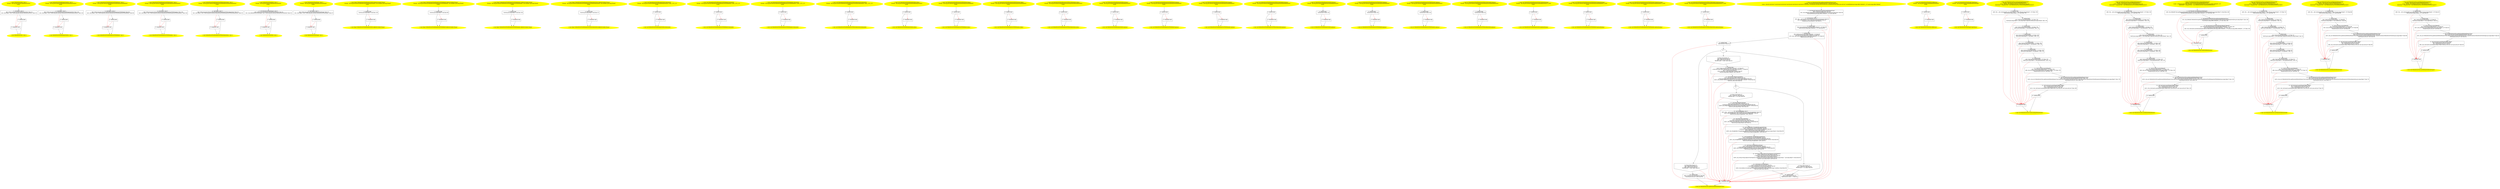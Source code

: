 /* @generated */
digraph cfg {
"org.junit.internal.MethodSorterTest.<init>().6380e55776d9205c03bcab6173bb6cdf_1" [label="1: Start MethodSorterTest.<init>()\nFormals:  this:org.junit.internal.MethodSorterTest*\nLocals:  \n  " color=yellow style=filled]
	

	 "org.junit.internal.MethodSorterTest.<init>().6380e55776d9205c03bcab6173bb6cdf_1" -> "org.junit.internal.MethodSorterTest.<init>().6380e55776d9205c03bcab6173bb6cdf_4" ;
"org.junit.internal.MethodSorterTest.<init>().6380e55776d9205c03bcab6173bb6cdf_2" [label="2: Exit MethodSorterTest.<init>() \n  " color=yellow style=filled]
	

"org.junit.internal.MethodSorterTest.<init>().6380e55776d9205c03bcab6173bb6cdf_3" [label="3:  exceptions sink \n  " shape="box"]
	

	 "org.junit.internal.MethodSorterTest.<init>().6380e55776d9205c03bcab6173bb6cdf_3" -> "org.junit.internal.MethodSorterTest.<init>().6380e55776d9205c03bcab6173bb6cdf_2" ;
"org.junit.internal.MethodSorterTest.<init>().6380e55776d9205c03bcab6173bb6cdf_4" [label="4:  Call Object.<init>() \n   n$0=*&this:org.junit.internal.MethodSorterTest* [line 15]\n  n$1=_fun_Object.<init>()(n$0:org.junit.internal.MethodSorterTest*) [line 15]\n " shape="box"]
	

	 "org.junit.internal.MethodSorterTest.<init>().6380e55776d9205c03bcab6173bb6cdf_4" -> "org.junit.internal.MethodSorterTest.<init>().6380e55776d9205c03bcab6173bb6cdf_5" ;
	 "org.junit.internal.MethodSorterTest.<init>().6380e55776d9205c03bcab6173bb6cdf_4" -> "org.junit.internal.MethodSorterTest.<init>().6380e55776d9205c03bcab6173bb6cdf_3" [color="red" ];
"org.junit.internal.MethodSorterTest.<init>().6380e55776d9205c03bcab6173bb6cdf_5" [label="5:  method_body \n  " shape="box"]
	

	 "org.junit.internal.MethodSorterTest.<init>().6380e55776d9205c03bcab6173bb6cdf_5" -> "org.junit.internal.MethodSorterTest.<init>().6380e55776d9205c03bcab6173bb6cdf_2" ;
	 "org.junit.internal.MethodSorterTest.<init>().6380e55776d9205c03bcab6173bb6cdf_5" -> "org.junit.internal.MethodSorterTest.<init>().6380e55776d9205c03bcab6173bb6cdf_3" [color="red" ];
"org.junit.internal.MethodSorterTest$DummySortJvm.<init>().0582862099c515f5c925cd754a3d8c73_1" [label="1: Start MethodSorterTest$DummySortJvm.<init>()\nFormals:  this:org.junit.internal.MethodSorterTest$DummySortJvm*\nLocals:  \n  " color=yellow style=filled]
	

	 "org.junit.internal.MethodSorterTest$DummySortJvm.<init>().0582862099c515f5c925cd754a3d8c73_1" -> "org.junit.internal.MethodSorterTest$DummySortJvm.<init>().0582862099c515f5c925cd754a3d8c73_4" ;
"org.junit.internal.MethodSorterTest$DummySortJvm.<init>().0582862099c515f5c925cd754a3d8c73_2" [label="2: Exit MethodSorterTest$DummySortJvm.<init>() \n  " color=yellow style=filled]
	

"org.junit.internal.MethodSorterTest$DummySortJvm.<init>().0582862099c515f5c925cd754a3d8c73_3" [label="3:  exceptions sink \n  " shape="box"]
	

	 "org.junit.internal.MethodSorterTest$DummySortJvm.<init>().0582862099c515f5c925cd754a3d8c73_3" -> "org.junit.internal.MethodSorterTest$DummySortJvm.<init>().0582862099c515f5c925cd754a3d8c73_2" ;
"org.junit.internal.MethodSorterTest$DummySortJvm.<init>().0582862099c515f5c925cd754a3d8c73_4" [label="4:  Call Object.<init>() \n   n$0=*&this:org.junit.internal.MethodSorterTest$DummySortJvm* [line 124]\n  n$1=_fun_Object.<init>()(n$0:org.junit.internal.MethodSorterTest$DummySortJvm*) [line 124]\n " shape="box"]
	

	 "org.junit.internal.MethodSorterTest$DummySortJvm.<init>().0582862099c515f5c925cd754a3d8c73_4" -> "org.junit.internal.MethodSorterTest$DummySortJvm.<init>().0582862099c515f5c925cd754a3d8c73_5" ;
	 "org.junit.internal.MethodSorterTest$DummySortJvm.<init>().0582862099c515f5c925cd754a3d8c73_4" -> "org.junit.internal.MethodSorterTest$DummySortJvm.<init>().0582862099c515f5c925cd754a3d8c73_3" [color="red" ];
"org.junit.internal.MethodSorterTest$DummySortJvm.<init>().0582862099c515f5c925cd754a3d8c73_5" [label="5:  method_body \n  " shape="box"]
	

	 "org.junit.internal.MethodSorterTest$DummySortJvm.<init>().0582862099c515f5c925cd754a3d8c73_5" -> "org.junit.internal.MethodSorterTest$DummySortJvm.<init>().0582862099c515f5c925cd754a3d8c73_2" ;
	 "org.junit.internal.MethodSorterTest$DummySortJvm.<init>().0582862099c515f5c925cd754a3d8c73_5" -> "org.junit.internal.MethodSorterTest$DummySortJvm.<init>().0582862099c515f5c925cd754a3d8c73_3" [color="red" ];
"org.junit.internal.MethodSorterTest$DummySortWithDefault.<init>().81e8965b800ff991f309e4246e00636c_1" [label="1: Start MethodSorterTest$DummySortWithDefault.<init>()\nFormals:  this:org.junit.internal.MethodSorterTest$DummySortWithDefault*\nLocals:  \n  " color=yellow style=filled]
	

	 "org.junit.internal.MethodSorterTest$DummySortWithDefault.<init>().81e8965b800ff991f309e4246e00636c_1" -> "org.junit.internal.MethodSorterTest$DummySortWithDefault.<init>().81e8965b800ff991f309e4246e00636c_4" ;
"org.junit.internal.MethodSorterTest$DummySortWithDefault.<init>().81e8965b800ff991f309e4246e00636c_2" [label="2: Exit MethodSorterTest$DummySortWithDefault.<init>() \n  " color=yellow style=filled]
	

"org.junit.internal.MethodSorterTest$DummySortWithDefault.<init>().81e8965b800ff991f309e4246e00636c_3" [label="3:  exceptions sink \n  " shape="box"]
	

	 "org.junit.internal.MethodSorterTest$DummySortWithDefault.<init>().81e8965b800ff991f309e4246e00636c_3" -> "org.junit.internal.MethodSorterTest$DummySortWithDefault.<init>().81e8965b800ff991f309e4246e00636c_2" ;
"org.junit.internal.MethodSorterTest$DummySortWithDefault.<init>().81e8965b800ff991f309e4246e00636c_4" [label="4:  Call Object.<init>() \n   n$0=*&this:org.junit.internal.MethodSorterTest$DummySortWithDefault* [line 94]\n  n$1=_fun_Object.<init>()(n$0:org.junit.internal.MethodSorterTest$DummySortWithDefault*) [line 94]\n " shape="box"]
	

	 "org.junit.internal.MethodSorterTest$DummySortWithDefault.<init>().81e8965b800ff991f309e4246e00636c_4" -> "org.junit.internal.MethodSorterTest$DummySortWithDefault.<init>().81e8965b800ff991f309e4246e00636c_5" ;
	 "org.junit.internal.MethodSorterTest$DummySortWithDefault.<init>().81e8965b800ff991f309e4246e00636c_4" -> "org.junit.internal.MethodSorterTest$DummySortWithDefault.<init>().81e8965b800ff991f309e4246e00636c_3" [color="red" ];
"org.junit.internal.MethodSorterTest$DummySortWithDefault.<init>().81e8965b800ff991f309e4246e00636c_5" [label="5:  method_body \n  " shape="box"]
	

	 "org.junit.internal.MethodSorterTest$DummySortWithDefault.<init>().81e8965b800ff991f309e4246e00636c_5" -> "org.junit.internal.MethodSorterTest$DummySortWithDefault.<init>().81e8965b800ff991f309e4246e00636c_2" ;
	 "org.junit.internal.MethodSorterTest$DummySortWithDefault.<init>().81e8965b800ff991f309e4246e00636c_5" -> "org.junit.internal.MethodSorterTest$DummySortWithDefault.<init>().81e8965b800ff991f309e4246e00636c_3" [color="red" ];
"org.junit.internal.MethodSorterTest$DummySortWithNameAsc.<init>().d58e52bab70d3799e2129dbc8e5da67e_1" [label="1: Start MethodSorterTest$DummySortWithNameAsc.<init>()\nFormals:  this:org.junit.internal.MethodSorterTest$DummySortWithNameAsc*\nLocals:  \n  " color=yellow style=filled]
	

	 "org.junit.internal.MethodSorterTest$DummySortWithNameAsc.<init>().d58e52bab70d3799e2129dbc8e5da67e_1" -> "org.junit.internal.MethodSorterTest$DummySortWithNameAsc.<init>().d58e52bab70d3799e2129dbc8e5da67e_4" ;
"org.junit.internal.MethodSorterTest$DummySortWithNameAsc.<init>().d58e52bab70d3799e2129dbc8e5da67e_2" [label="2: Exit MethodSorterTest$DummySortWithNameAsc.<init>() \n  " color=yellow style=filled]
	

"org.junit.internal.MethodSorterTest$DummySortWithNameAsc.<init>().d58e52bab70d3799e2129dbc8e5da67e_3" [label="3:  exceptions sink \n  " shape="box"]
	

	 "org.junit.internal.MethodSorterTest$DummySortWithNameAsc.<init>().d58e52bab70d3799e2129dbc8e5da67e_3" -> "org.junit.internal.MethodSorterTest$DummySortWithNameAsc.<init>().d58e52bab70d3799e2129dbc8e5da67e_2" ;
"org.junit.internal.MethodSorterTest$DummySortWithNameAsc.<init>().d58e52bab70d3799e2129dbc8e5da67e_4" [label="4:  Call Object.<init>() \n   n$0=*&this:org.junit.internal.MethodSorterTest$DummySortWithNameAsc* [line 154]\n  n$1=_fun_Object.<init>()(n$0:org.junit.internal.MethodSorterTest$DummySortWithNameAsc*) [line 154]\n " shape="box"]
	

	 "org.junit.internal.MethodSorterTest$DummySortWithNameAsc.<init>().d58e52bab70d3799e2129dbc8e5da67e_4" -> "org.junit.internal.MethodSorterTest$DummySortWithNameAsc.<init>().d58e52bab70d3799e2129dbc8e5da67e_5" ;
	 "org.junit.internal.MethodSorterTest$DummySortWithNameAsc.<init>().d58e52bab70d3799e2129dbc8e5da67e_4" -> "org.junit.internal.MethodSorterTest$DummySortWithNameAsc.<init>().d58e52bab70d3799e2129dbc8e5da67e_3" [color="red" ];
"org.junit.internal.MethodSorterTest$DummySortWithNameAsc.<init>().d58e52bab70d3799e2129dbc8e5da67e_5" [label="5:  method_body \n  " shape="box"]
	

	 "org.junit.internal.MethodSorterTest$DummySortWithNameAsc.<init>().d58e52bab70d3799e2129dbc8e5da67e_5" -> "org.junit.internal.MethodSorterTest$DummySortWithNameAsc.<init>().d58e52bab70d3799e2129dbc8e5da67e_2" ;
	 "org.junit.internal.MethodSorterTest$DummySortWithNameAsc.<init>().d58e52bab70d3799e2129dbc8e5da67e_5" -> "org.junit.internal.MethodSorterTest$DummySortWithNameAsc.<init>().d58e52bab70d3799e2129dbc8e5da67e_3" [color="red" ];
"org.junit.internal.MethodSorterTest$DummySortWithoutAnnotation.<init>().2da495c150e9d72ce349503b1d860afa_1" [label="1: Start MethodSorterTest$DummySortWithoutAnnotation.<init>()\nFormals:  this:org.junit.internal.MethodSorterTest$DummySortWithoutAnnotation*\nLocals:  \n  " color=yellow style=filled]
	

	 "org.junit.internal.MethodSorterTest$DummySortWithoutAnnotation.<init>().2da495c150e9d72ce349503b1d860afa_1" -> "org.junit.internal.MethodSorterTest$DummySortWithoutAnnotation.<init>().2da495c150e9d72ce349503b1d860afa_4" ;
"org.junit.internal.MethodSorterTest$DummySortWithoutAnnotation.<init>().2da495c150e9d72ce349503b1d860afa_2" [label="2: Exit MethodSorterTest$DummySortWithoutAnnotation.<init>() \n  " color=yellow style=filled]
	

"org.junit.internal.MethodSorterTest$DummySortWithoutAnnotation.<init>().2da495c150e9d72ce349503b1d860afa_3" [label="3:  exceptions sink \n  " shape="box"]
	

	 "org.junit.internal.MethodSorterTest$DummySortWithoutAnnotation.<init>().2da495c150e9d72ce349503b1d860afa_3" -> "org.junit.internal.MethodSorterTest$DummySortWithoutAnnotation.<init>().2da495c150e9d72ce349503b1d860afa_2" ;
"org.junit.internal.MethodSorterTest$DummySortWithoutAnnotation.<init>().2da495c150e9d72ce349503b1d860afa_4" [label="4:  Call Object.<init>() \n   n$0=*&this:org.junit.internal.MethodSorterTest$DummySortWithoutAnnotation* [line 25]\n  n$1=_fun_Object.<init>()(n$0:org.junit.internal.MethodSorterTest$DummySortWithoutAnnotation*) [line 25]\n " shape="box"]
	

	 "org.junit.internal.MethodSorterTest$DummySortWithoutAnnotation.<init>().2da495c150e9d72ce349503b1d860afa_4" -> "org.junit.internal.MethodSorterTest$DummySortWithoutAnnotation.<init>().2da495c150e9d72ce349503b1d860afa_5" ;
	 "org.junit.internal.MethodSorterTest$DummySortWithoutAnnotation.<init>().2da495c150e9d72ce349503b1d860afa_4" -> "org.junit.internal.MethodSorterTest$DummySortWithoutAnnotation.<init>().2da495c150e9d72ce349503b1d860afa_3" [color="red" ];
"org.junit.internal.MethodSorterTest$DummySortWithoutAnnotation.<init>().2da495c150e9d72ce349503b1d860afa_5" [label="5:  method_body \n  " shape="box"]
	

	 "org.junit.internal.MethodSorterTest$DummySortWithoutAnnotation.<init>().2da495c150e9d72ce349503b1d860afa_5" -> "org.junit.internal.MethodSorterTest$DummySortWithoutAnnotation.<init>().2da495c150e9d72ce349503b1d860afa_2" ;
	 "org.junit.internal.MethodSorterTest$DummySortWithoutAnnotation.<init>().2da495c150e9d72ce349503b1d860afa_5" -> "org.junit.internal.MethodSorterTest$DummySortWithoutAnnotation.<init>().2da495c150e9d72ce349503b1d860afa_3" [color="red" ];
"org.junit.internal.MethodSorterTest$Sub.<init>().00965de9e1d730c5e4cefc03a9ea1f49_1" [label="1: Start MethodSorterTest$Sub.<init>()\nFormals:  this:org.junit.internal.MethodSorterTest$Sub*\nLocals:  \n  " color=yellow style=filled]
	

	 "org.junit.internal.MethodSorterTest$Sub.<init>().00965de9e1d730c5e4cefc03a9ea1f49_1" -> "org.junit.internal.MethodSorterTest$Sub.<init>().00965de9e1d730c5e4cefc03a9ea1f49_4" ;
"org.junit.internal.MethodSorterTest$Sub.<init>().00965de9e1d730c5e4cefc03a9ea1f49_2" [label="2: Exit MethodSorterTest$Sub.<init>() \n  " color=yellow style=filled]
	

"org.junit.internal.MethodSorterTest$Sub.<init>().00965de9e1d730c5e4cefc03a9ea1f49_3" [label="3:  exceptions sink \n  " shape="box"]
	

	 "org.junit.internal.MethodSorterTest$Sub.<init>().00965de9e1d730c5e4cefc03a9ea1f49_3" -> "org.junit.internal.MethodSorterTest$Sub.<init>().00965de9e1d730c5e4cefc03a9ea1f49_2" ;
"org.junit.internal.MethodSorterTest$Sub.<init>().00965de9e1d730c5e4cefc03a9ea1f49_4" [label="4:  Call MethodSorterTest$Super.<init>() \n   n$0=*&this:org.junit.internal.MethodSorterTest$Sub* [line 52]\n  n$1=_fun_MethodSorterTest$Super.<init>()(n$0:org.junit.internal.MethodSorterTest$Sub*) [line 52]\n " shape="box"]
	

	 "org.junit.internal.MethodSorterTest$Sub.<init>().00965de9e1d730c5e4cefc03a9ea1f49_4" -> "org.junit.internal.MethodSorterTest$Sub.<init>().00965de9e1d730c5e4cefc03a9ea1f49_5" ;
	 "org.junit.internal.MethodSorterTest$Sub.<init>().00965de9e1d730c5e4cefc03a9ea1f49_4" -> "org.junit.internal.MethodSorterTest$Sub.<init>().00965de9e1d730c5e4cefc03a9ea1f49_3" [color="red" ];
"org.junit.internal.MethodSorterTest$Sub.<init>().00965de9e1d730c5e4cefc03a9ea1f49_5" [label="5:  method_body \n  " shape="box"]
	

	 "org.junit.internal.MethodSorterTest$Sub.<init>().00965de9e1d730c5e4cefc03a9ea1f49_5" -> "org.junit.internal.MethodSorterTest$Sub.<init>().00965de9e1d730c5e4cefc03a9ea1f49_2" ;
	 "org.junit.internal.MethodSorterTest$Sub.<init>().00965de9e1d730c5e4cefc03a9ea1f49_5" -> "org.junit.internal.MethodSorterTest$Sub.<init>().00965de9e1d730c5e4cefc03a9ea1f49_3" [color="red" ];
"org.junit.internal.MethodSorterTest$Super.<init>().b757a2165b14f06b1f6e22d7bd9e3f77_1" [label="1: Start MethodSorterTest$Super.<init>()\nFormals:  this:org.junit.internal.MethodSorterTest$Super*\nLocals:  \n  " color=yellow style=filled]
	

	 "org.junit.internal.MethodSorterTest$Super.<init>().b757a2165b14f06b1f6e22d7bd9e3f77_1" -> "org.junit.internal.MethodSorterTest$Super.<init>().b757a2165b14f06b1f6e22d7bd9e3f77_4" ;
"org.junit.internal.MethodSorterTest$Super.<init>().b757a2165b14f06b1f6e22d7bd9e3f77_2" [label="2: Exit MethodSorterTest$Super.<init>() \n  " color=yellow style=filled]
	

"org.junit.internal.MethodSorterTest$Super.<init>().b757a2165b14f06b1f6e22d7bd9e3f77_3" [label="3:  exceptions sink \n  " shape="box"]
	

	 "org.junit.internal.MethodSorterTest$Super.<init>().b757a2165b14f06b1f6e22d7bd9e3f77_3" -> "org.junit.internal.MethodSorterTest$Super.<init>().b757a2165b14f06b1f6e22d7bd9e3f77_2" ;
"org.junit.internal.MethodSorterTest$Super.<init>().b757a2165b14f06b1f6e22d7bd9e3f77_4" [label="4:  Call Object.<init>() \n   n$0=*&this:org.junit.internal.MethodSorterTest$Super* [line 47]\n  n$1=_fun_Object.<init>()(n$0:org.junit.internal.MethodSorterTest$Super*) [line 47]\n " shape="box"]
	

	 "org.junit.internal.MethodSorterTest$Super.<init>().b757a2165b14f06b1f6e22d7bd9e3f77_4" -> "org.junit.internal.MethodSorterTest$Super.<init>().b757a2165b14f06b1f6e22d7bd9e3f77_5" ;
	 "org.junit.internal.MethodSorterTest$Super.<init>().b757a2165b14f06b1f6e22d7bd9e3f77_4" -> "org.junit.internal.MethodSorterTest$Super.<init>().b757a2165b14f06b1f6e22d7bd9e3f77_3" [color="red" ];
"org.junit.internal.MethodSorterTest$Super.<init>().b757a2165b14f06b1f6e22d7bd9e3f77_5" [label="5:  method_body \n  " shape="box"]
	

	 "org.junit.internal.MethodSorterTest$Super.<init>().b757a2165b14f06b1f6e22d7bd9e3f77_5" -> "org.junit.internal.MethodSorterTest$Super.<init>().b757a2165b14f06b1f6e22d7bd9e3f77_2" ;
	 "org.junit.internal.MethodSorterTest$Super.<init>().b757a2165b14f06b1f6e22d7bd9e3f77_5" -> "org.junit.internal.MethodSorterTest$Super.<init>().b757a2165b14f06b1f6e22d7bd9e3f77_3" [color="red" ];
"org.junit.internal.MethodSorterTest$DummySortJvm.alpha(int,double,java.lang.Thread):java.lang.Object.dbbaea9bc6829383cbb423ce0fb805d4_1" [label="1: Start Object MethodSorterTest$DummySortJvm.alpha(int,double,Thread)\nFormals:  this:org.junit.internal.MethodSorterTest$DummySortJvm* i:int d:double t:java.lang.Thread*\nLocals:  \n  " color=yellow style=filled]
	

	 "org.junit.internal.MethodSorterTest$DummySortJvm.alpha(int,double,java.lang.Thread):java.lang.Object.dbbaea9bc6829383cbb423ce0fb805d4_1" -> "org.junit.internal.MethodSorterTest$DummySortJvm.alpha(int,double,java.lang.Thread):java.lang.Object.dbbaea9bc6829383cbb423ce0fb805d4_4" ;
"org.junit.internal.MethodSorterTest$DummySortJvm.alpha(int,double,java.lang.Thread):java.lang.Object.dbbaea9bc6829383cbb423ce0fb805d4_2" [label="2: Exit Object MethodSorterTest$DummySortJvm.alpha(int,double,Thread) \n  " color=yellow style=filled]
	

"org.junit.internal.MethodSorterTest$DummySortJvm.alpha(int,double,java.lang.Thread):java.lang.Object.dbbaea9bc6829383cbb423ce0fb805d4_3" [label="3:  exceptions sink \n  " shape="box"]
	

	 "org.junit.internal.MethodSorterTest$DummySortJvm.alpha(int,double,java.lang.Thread):java.lang.Object.dbbaea9bc6829383cbb423ce0fb805d4_3" -> "org.junit.internal.MethodSorterTest$DummySortJvm.alpha(int,double,java.lang.Thread):java.lang.Object.dbbaea9bc6829383cbb423ce0fb805d4_2" ;
"org.junit.internal.MethodSorterTest$DummySortJvm.alpha(int,double,java.lang.Thread):java.lang.Object.dbbaea9bc6829383cbb423ce0fb805d4_4" [label="4:  method_body \n   *&return:java.lang.Object*=null [line 126]\n " shape="box"]
	

	 "org.junit.internal.MethodSorterTest$DummySortJvm.alpha(int,double,java.lang.Thread):java.lang.Object.dbbaea9bc6829383cbb423ce0fb805d4_4" -> "org.junit.internal.MethodSorterTest$DummySortJvm.alpha(int,double,java.lang.Thread):java.lang.Object.dbbaea9bc6829383cbb423ce0fb805d4_2" ;
	 "org.junit.internal.MethodSorterTest$DummySortJvm.alpha(int,double,java.lang.Thread):java.lang.Object.dbbaea9bc6829383cbb423ce0fb805d4_4" -> "org.junit.internal.MethodSorterTest$DummySortJvm.alpha(int,double,java.lang.Thread):java.lang.Object.dbbaea9bc6829383cbb423ce0fb805d4_3" [color="red" ];
"org.junit.internal.MethodSorterTest$DummySortWithDefault.alpha(int,double,java.lang.Thread):java.lan.e37497ef966b220cc639eb3214139aa6_1" [label="1: Start Object MethodSorterTest$DummySortWithDefault.alpha(int,double,Thread)\nFormals:  this:org.junit.internal.MethodSorterTest$DummySortWithDefault* i:int d:double t:java.lang.Thread*\nLocals:  \n  " color=yellow style=filled]
	

	 "org.junit.internal.MethodSorterTest$DummySortWithDefault.alpha(int,double,java.lang.Thread):java.lan.e37497ef966b220cc639eb3214139aa6_1" -> "org.junit.internal.MethodSorterTest$DummySortWithDefault.alpha(int,double,java.lang.Thread):java.lan.e37497ef966b220cc639eb3214139aa6_4" ;
"org.junit.internal.MethodSorterTest$DummySortWithDefault.alpha(int,double,java.lang.Thread):java.lan.e37497ef966b220cc639eb3214139aa6_2" [label="2: Exit Object MethodSorterTest$DummySortWithDefault.alpha(int,double,Thread) \n  " color=yellow style=filled]
	

"org.junit.internal.MethodSorterTest$DummySortWithDefault.alpha(int,double,java.lang.Thread):java.lan.e37497ef966b220cc639eb3214139aa6_3" [label="3:  exceptions sink \n  " shape="box"]
	

	 "org.junit.internal.MethodSorterTest$DummySortWithDefault.alpha(int,double,java.lang.Thread):java.lan.e37497ef966b220cc639eb3214139aa6_3" -> "org.junit.internal.MethodSorterTest$DummySortWithDefault.alpha(int,double,java.lang.Thread):java.lan.e37497ef966b220cc639eb3214139aa6_2" ;
"org.junit.internal.MethodSorterTest$DummySortWithDefault.alpha(int,double,java.lang.Thread):java.lan.e37497ef966b220cc639eb3214139aa6_4" [label="4:  method_body \n   *&return:java.lang.Object*=null [line 96]\n " shape="box"]
	

	 "org.junit.internal.MethodSorterTest$DummySortWithDefault.alpha(int,double,java.lang.Thread):java.lan.e37497ef966b220cc639eb3214139aa6_4" -> "org.junit.internal.MethodSorterTest$DummySortWithDefault.alpha(int,double,java.lang.Thread):java.lan.e37497ef966b220cc639eb3214139aa6_2" ;
	 "org.junit.internal.MethodSorterTest$DummySortWithDefault.alpha(int,double,java.lang.Thread):java.lan.e37497ef966b220cc639eb3214139aa6_4" -> "org.junit.internal.MethodSorterTest$DummySortWithDefault.alpha(int,double,java.lang.Thread):java.lan.e37497ef966b220cc639eb3214139aa6_3" [color="red" ];
"org.junit.internal.MethodSorterTest$DummySortWithNameAsc.alpha(int,double,java.lang.Thread):java.lan.5fddf0333af4c7ce32d8040834fe0afb_1" [label="1: Start Object MethodSorterTest$DummySortWithNameAsc.alpha(int,double,Thread)\nFormals:  this:org.junit.internal.MethodSorterTest$DummySortWithNameAsc* i:int d:double t:java.lang.Thread*\nLocals:  \n  " color=yellow style=filled]
	

	 "org.junit.internal.MethodSorterTest$DummySortWithNameAsc.alpha(int,double,java.lang.Thread):java.lan.5fddf0333af4c7ce32d8040834fe0afb_1" -> "org.junit.internal.MethodSorterTest$DummySortWithNameAsc.alpha(int,double,java.lang.Thread):java.lan.5fddf0333af4c7ce32d8040834fe0afb_4" ;
"org.junit.internal.MethodSorterTest$DummySortWithNameAsc.alpha(int,double,java.lang.Thread):java.lan.5fddf0333af4c7ce32d8040834fe0afb_2" [label="2: Exit Object MethodSorterTest$DummySortWithNameAsc.alpha(int,double,Thread) \n  " color=yellow style=filled]
	

"org.junit.internal.MethodSorterTest$DummySortWithNameAsc.alpha(int,double,java.lang.Thread):java.lan.5fddf0333af4c7ce32d8040834fe0afb_3" [label="3:  exceptions sink \n  " shape="box"]
	

	 "org.junit.internal.MethodSorterTest$DummySortWithNameAsc.alpha(int,double,java.lang.Thread):java.lan.5fddf0333af4c7ce32d8040834fe0afb_3" -> "org.junit.internal.MethodSorterTest$DummySortWithNameAsc.alpha(int,double,java.lang.Thread):java.lan.5fddf0333af4c7ce32d8040834fe0afb_2" ;
"org.junit.internal.MethodSorterTest$DummySortWithNameAsc.alpha(int,double,java.lang.Thread):java.lan.5fddf0333af4c7ce32d8040834fe0afb_4" [label="4:  method_body \n   *&return:java.lang.Object*=null [line 156]\n " shape="box"]
	

	 "org.junit.internal.MethodSorterTest$DummySortWithNameAsc.alpha(int,double,java.lang.Thread):java.lan.5fddf0333af4c7ce32d8040834fe0afb_4" -> "org.junit.internal.MethodSorterTest$DummySortWithNameAsc.alpha(int,double,java.lang.Thread):java.lan.5fddf0333af4c7ce32d8040834fe0afb_2" ;
	 "org.junit.internal.MethodSorterTest$DummySortWithNameAsc.alpha(int,double,java.lang.Thread):java.lan.5fddf0333af4c7ce32d8040834fe0afb_4" -> "org.junit.internal.MethodSorterTest$DummySortWithNameAsc.alpha(int,double,java.lang.Thread):java.lan.5fddf0333af4c7ce32d8040834fe0afb_3" [color="red" ];
"org.junit.internal.MethodSorterTest$DummySortWithoutAnnotation.alpha(int,double,java.lang.Thread):ja.c982a0863af191e98ee42398f35a26ab_1" [label="1: Start Object MethodSorterTest$DummySortWithoutAnnotation.alpha(int,double,Thread)\nFormals:  this:org.junit.internal.MethodSorterTest$DummySortWithoutAnnotation* i:int d:double t:java.lang.Thread*\nLocals:  \n  " color=yellow style=filled]
	

	 "org.junit.internal.MethodSorterTest$DummySortWithoutAnnotation.alpha(int,double,java.lang.Thread):ja.c982a0863af191e98ee42398f35a26ab_1" -> "org.junit.internal.MethodSorterTest$DummySortWithoutAnnotation.alpha(int,double,java.lang.Thread):ja.c982a0863af191e98ee42398f35a26ab_4" ;
"org.junit.internal.MethodSorterTest$DummySortWithoutAnnotation.alpha(int,double,java.lang.Thread):ja.c982a0863af191e98ee42398f35a26ab_2" [label="2: Exit Object MethodSorterTest$DummySortWithoutAnnotation.alpha(int,double,Thread) \n  " color=yellow style=filled]
	

"org.junit.internal.MethodSorterTest$DummySortWithoutAnnotation.alpha(int,double,java.lang.Thread):ja.c982a0863af191e98ee42398f35a26ab_3" [label="3:  exceptions sink \n  " shape="box"]
	

	 "org.junit.internal.MethodSorterTest$DummySortWithoutAnnotation.alpha(int,double,java.lang.Thread):ja.c982a0863af191e98ee42398f35a26ab_3" -> "org.junit.internal.MethodSorterTest$DummySortWithoutAnnotation.alpha(int,double,java.lang.Thread):ja.c982a0863af191e98ee42398f35a26ab_2" ;
"org.junit.internal.MethodSorterTest$DummySortWithoutAnnotation.alpha(int,double,java.lang.Thread):ja.c982a0863af191e98ee42398f35a26ab_4" [label="4:  method_body \n   *&return:java.lang.Object*=null [line 27]\n " shape="box"]
	

	 "org.junit.internal.MethodSorterTest$DummySortWithoutAnnotation.alpha(int,double,java.lang.Thread):ja.c982a0863af191e98ee42398f35a26ab_4" -> "org.junit.internal.MethodSorterTest$DummySortWithoutAnnotation.alpha(int,double,java.lang.Thread):ja.c982a0863af191e98ee42398f35a26ab_2" ;
	 "org.junit.internal.MethodSorterTest$DummySortWithoutAnnotation.alpha(int,double,java.lang.Thread):ja.c982a0863af191e98ee42398f35a26ab_4" -> "org.junit.internal.MethodSorterTest$DummySortWithoutAnnotation.alpha(int,double,java.lang.Thread):ja.c982a0863af191e98ee42398f35a26ab_3" [color="red" ];
"org.junit.internal.MethodSorterTest$DummySortJvm.beta(int[][]):void.a78bcffd569432f96fcbc38634406085_1" [label="1: Start void MethodSorterTest$DummySortJvm.beta(int[][])\nFormals:  this:org.junit.internal.MethodSorterTest$DummySortJvm* x:int[_*_](*)[_*_](*)\nLocals:  \n  " color=yellow style=filled]
	

	 "org.junit.internal.MethodSorterTest$DummySortJvm.beta(int[][]):void.a78bcffd569432f96fcbc38634406085_1" -> "org.junit.internal.MethodSorterTest$DummySortJvm.beta(int[][]):void.a78bcffd569432f96fcbc38634406085_4" ;
"org.junit.internal.MethodSorterTest$DummySortJvm.beta(int[][]):void.a78bcffd569432f96fcbc38634406085_2" [label="2: Exit void MethodSorterTest$DummySortJvm.beta(int[][]) \n  " color=yellow style=filled]
	

"org.junit.internal.MethodSorterTest$DummySortJvm.beta(int[][]):void.a78bcffd569432f96fcbc38634406085_3" [label="3:  exceptions sink \n  " shape="box"]
	

	 "org.junit.internal.MethodSorterTest$DummySortJvm.beta(int[][]):void.a78bcffd569432f96fcbc38634406085_3" -> "org.junit.internal.MethodSorterTest$DummySortJvm.beta(int[][]):void.a78bcffd569432f96fcbc38634406085_2" ;
"org.junit.internal.MethodSorterTest$DummySortJvm.beta(int[][]):void.a78bcffd569432f96fcbc38634406085_4" [label="4:  method_body \n  " shape="box"]
	

	 "org.junit.internal.MethodSorterTest$DummySortJvm.beta(int[][]):void.a78bcffd569432f96fcbc38634406085_4" -> "org.junit.internal.MethodSorterTest$DummySortJvm.beta(int[][]):void.a78bcffd569432f96fcbc38634406085_2" ;
	 "org.junit.internal.MethodSorterTest$DummySortJvm.beta(int[][]):void.a78bcffd569432f96fcbc38634406085_4" -> "org.junit.internal.MethodSorterTest$DummySortJvm.beta(int[][]):void.a78bcffd569432f96fcbc38634406085_3" [color="red" ];
"org.junit.internal.MethodSorterTest$DummySortWithDefault.beta(int[][]):void.e979ebb443ba470a178b8c1d0b1c7a54_1" [label="1: Start void MethodSorterTest$DummySortWithDefault.beta(int[][])\nFormals:  this:org.junit.internal.MethodSorterTest$DummySortWithDefault* x:int[_*_](*)[_*_](*)\nLocals:  \n  " color=yellow style=filled]
	

	 "org.junit.internal.MethodSorterTest$DummySortWithDefault.beta(int[][]):void.e979ebb443ba470a178b8c1d0b1c7a54_1" -> "org.junit.internal.MethodSorterTest$DummySortWithDefault.beta(int[][]):void.e979ebb443ba470a178b8c1d0b1c7a54_4" ;
"org.junit.internal.MethodSorterTest$DummySortWithDefault.beta(int[][]):void.e979ebb443ba470a178b8c1d0b1c7a54_2" [label="2: Exit void MethodSorterTest$DummySortWithDefault.beta(int[][]) \n  " color=yellow style=filled]
	

"org.junit.internal.MethodSorterTest$DummySortWithDefault.beta(int[][]):void.e979ebb443ba470a178b8c1d0b1c7a54_3" [label="3:  exceptions sink \n  " shape="box"]
	

	 "org.junit.internal.MethodSorterTest$DummySortWithDefault.beta(int[][]):void.e979ebb443ba470a178b8c1d0b1c7a54_3" -> "org.junit.internal.MethodSorterTest$DummySortWithDefault.beta(int[][]):void.e979ebb443ba470a178b8c1d0b1c7a54_2" ;
"org.junit.internal.MethodSorterTest$DummySortWithDefault.beta(int[][]):void.e979ebb443ba470a178b8c1d0b1c7a54_4" [label="4:  method_body \n  " shape="box"]
	

	 "org.junit.internal.MethodSorterTest$DummySortWithDefault.beta(int[][]):void.e979ebb443ba470a178b8c1d0b1c7a54_4" -> "org.junit.internal.MethodSorterTest$DummySortWithDefault.beta(int[][]):void.e979ebb443ba470a178b8c1d0b1c7a54_2" ;
	 "org.junit.internal.MethodSorterTest$DummySortWithDefault.beta(int[][]):void.e979ebb443ba470a178b8c1d0b1c7a54_4" -> "org.junit.internal.MethodSorterTest$DummySortWithDefault.beta(int[][]):void.e979ebb443ba470a178b8c1d0b1c7a54_3" [color="red" ];
"org.junit.internal.MethodSorterTest$DummySortWithNameAsc.beta(int[][]):void.4ff50e2c437d23cfabc4e9814c21bc2b_1" [label="1: Start void MethodSorterTest$DummySortWithNameAsc.beta(int[][])\nFormals:  this:org.junit.internal.MethodSorterTest$DummySortWithNameAsc* x:int[_*_](*)[_*_](*)\nLocals:  \n  " color=yellow style=filled]
	

	 "org.junit.internal.MethodSorterTest$DummySortWithNameAsc.beta(int[][]):void.4ff50e2c437d23cfabc4e9814c21bc2b_1" -> "org.junit.internal.MethodSorterTest$DummySortWithNameAsc.beta(int[][]):void.4ff50e2c437d23cfabc4e9814c21bc2b_4" ;
"org.junit.internal.MethodSorterTest$DummySortWithNameAsc.beta(int[][]):void.4ff50e2c437d23cfabc4e9814c21bc2b_2" [label="2: Exit void MethodSorterTest$DummySortWithNameAsc.beta(int[][]) \n  " color=yellow style=filled]
	

"org.junit.internal.MethodSorterTest$DummySortWithNameAsc.beta(int[][]):void.4ff50e2c437d23cfabc4e9814c21bc2b_3" [label="3:  exceptions sink \n  " shape="box"]
	

	 "org.junit.internal.MethodSorterTest$DummySortWithNameAsc.beta(int[][]):void.4ff50e2c437d23cfabc4e9814c21bc2b_3" -> "org.junit.internal.MethodSorterTest$DummySortWithNameAsc.beta(int[][]):void.4ff50e2c437d23cfabc4e9814c21bc2b_2" ;
"org.junit.internal.MethodSorterTest$DummySortWithNameAsc.beta(int[][]):void.4ff50e2c437d23cfabc4e9814c21bc2b_4" [label="4:  method_body \n  " shape="box"]
	

	 "org.junit.internal.MethodSorterTest$DummySortWithNameAsc.beta(int[][]):void.4ff50e2c437d23cfabc4e9814c21bc2b_4" -> "org.junit.internal.MethodSorterTest$DummySortWithNameAsc.beta(int[][]):void.4ff50e2c437d23cfabc4e9814c21bc2b_2" ;
	 "org.junit.internal.MethodSorterTest$DummySortWithNameAsc.beta(int[][]):void.4ff50e2c437d23cfabc4e9814c21bc2b_4" -> "org.junit.internal.MethodSorterTest$DummySortWithNameAsc.beta(int[][]):void.4ff50e2c437d23cfabc4e9814c21bc2b_3" [color="red" ];
"org.junit.internal.MethodSorterTest$DummySortWithoutAnnotation.beta(int[][]):void.46a82efdd758bb5d38e5d675b1f7aa51_1" [label="1: Start void MethodSorterTest$DummySortWithoutAnnotation.beta(int[][])\nFormals:  this:org.junit.internal.MethodSorterTest$DummySortWithoutAnnotation* x:int[_*_](*)[_*_](*)\nLocals:  \n  " color=yellow style=filled]
	

	 "org.junit.internal.MethodSorterTest$DummySortWithoutAnnotation.beta(int[][]):void.46a82efdd758bb5d38e5d675b1f7aa51_1" -> "org.junit.internal.MethodSorterTest$DummySortWithoutAnnotation.beta(int[][]):void.46a82efdd758bb5d38e5d675b1f7aa51_4" ;
"org.junit.internal.MethodSorterTest$DummySortWithoutAnnotation.beta(int[][]):void.46a82efdd758bb5d38e5d675b1f7aa51_2" [label="2: Exit void MethodSorterTest$DummySortWithoutAnnotation.beta(int[][]) \n  " color=yellow style=filled]
	

"org.junit.internal.MethodSorterTest$DummySortWithoutAnnotation.beta(int[][]):void.46a82efdd758bb5d38e5d675b1f7aa51_3" [label="3:  exceptions sink \n  " shape="box"]
	

	 "org.junit.internal.MethodSorterTest$DummySortWithoutAnnotation.beta(int[][]):void.46a82efdd758bb5d38e5d675b1f7aa51_3" -> "org.junit.internal.MethodSorterTest$DummySortWithoutAnnotation.beta(int[][]):void.46a82efdd758bb5d38e5d675b1f7aa51_2" ;
"org.junit.internal.MethodSorterTest$DummySortWithoutAnnotation.beta(int[][]):void.46a82efdd758bb5d38e5d675b1f7aa51_4" [label="4:  method_body \n  " shape="box"]
	

	 "org.junit.internal.MethodSorterTest$DummySortWithoutAnnotation.beta(int[][]):void.46a82efdd758bb5d38e5d675b1f7aa51_4" -> "org.junit.internal.MethodSorterTest$DummySortWithoutAnnotation.beta(int[][]):void.46a82efdd758bb5d38e5d675b1f7aa51_2" ;
	 "org.junit.internal.MethodSorterTest$DummySortWithoutAnnotation.beta(int[][]):void.46a82efdd758bb5d38e5d675b1f7aa51_4" -> "org.junit.internal.MethodSorterTest$DummySortWithoutAnnotation.beta(int[][]):void.46a82efdd758bb5d38e5d675b1f7aa51_3" [color="red" ];
"org.junit.internal.MethodSorterTest$DummySortJvm.delta():void.a4f2e73df7be98a29c3b96436674384d_1" [label="1: Start void MethodSorterTest$DummySortJvm.delta()\nFormals:  this:org.junit.internal.MethodSorterTest$DummySortJvm*\nLocals:  \n  " color=yellow style=filled]
	

	 "org.junit.internal.MethodSorterTest$DummySortJvm.delta():void.a4f2e73df7be98a29c3b96436674384d_1" -> "org.junit.internal.MethodSorterTest$DummySortJvm.delta():void.a4f2e73df7be98a29c3b96436674384d_4" ;
"org.junit.internal.MethodSorterTest$DummySortJvm.delta():void.a4f2e73df7be98a29c3b96436674384d_2" [label="2: Exit void MethodSorterTest$DummySortJvm.delta() \n  " color=yellow style=filled]
	

"org.junit.internal.MethodSorterTest$DummySortJvm.delta():void.a4f2e73df7be98a29c3b96436674384d_3" [label="3:  exceptions sink \n  " shape="box"]
	

	 "org.junit.internal.MethodSorterTest$DummySortJvm.delta():void.a4f2e73df7be98a29c3b96436674384d_3" -> "org.junit.internal.MethodSorterTest$DummySortJvm.delta():void.a4f2e73df7be98a29c3b96436674384d_2" ;
"org.junit.internal.MethodSorterTest$DummySortJvm.delta():void.a4f2e73df7be98a29c3b96436674384d_4" [label="4:  method_body \n  " shape="box"]
	

	 "org.junit.internal.MethodSorterTest$DummySortJvm.delta():void.a4f2e73df7be98a29c3b96436674384d_4" -> "org.junit.internal.MethodSorterTest$DummySortJvm.delta():void.a4f2e73df7be98a29c3b96436674384d_2" ;
	 "org.junit.internal.MethodSorterTest$DummySortJvm.delta():void.a4f2e73df7be98a29c3b96436674384d_4" -> "org.junit.internal.MethodSorterTest$DummySortJvm.delta():void.a4f2e73df7be98a29c3b96436674384d_3" [color="red" ];
"org.junit.internal.MethodSorterTest$DummySortWithDefault.delta():void.a683c34eb72a380f1df71c287e2fe902_1" [label="1: Start void MethodSorterTest$DummySortWithDefault.delta()\nFormals:  this:org.junit.internal.MethodSorterTest$DummySortWithDefault*\nLocals:  \n  " color=yellow style=filled]
	

	 "org.junit.internal.MethodSorterTest$DummySortWithDefault.delta():void.a683c34eb72a380f1df71c287e2fe902_1" -> "org.junit.internal.MethodSorterTest$DummySortWithDefault.delta():void.a683c34eb72a380f1df71c287e2fe902_4" ;
"org.junit.internal.MethodSorterTest$DummySortWithDefault.delta():void.a683c34eb72a380f1df71c287e2fe902_2" [label="2: Exit void MethodSorterTest$DummySortWithDefault.delta() \n  " color=yellow style=filled]
	

"org.junit.internal.MethodSorterTest$DummySortWithDefault.delta():void.a683c34eb72a380f1df71c287e2fe902_3" [label="3:  exceptions sink \n  " shape="box"]
	

	 "org.junit.internal.MethodSorterTest$DummySortWithDefault.delta():void.a683c34eb72a380f1df71c287e2fe902_3" -> "org.junit.internal.MethodSorterTest$DummySortWithDefault.delta():void.a683c34eb72a380f1df71c287e2fe902_2" ;
"org.junit.internal.MethodSorterTest$DummySortWithDefault.delta():void.a683c34eb72a380f1df71c287e2fe902_4" [label="4:  method_body \n  " shape="box"]
	

	 "org.junit.internal.MethodSorterTest$DummySortWithDefault.delta():void.a683c34eb72a380f1df71c287e2fe902_4" -> "org.junit.internal.MethodSorterTest$DummySortWithDefault.delta():void.a683c34eb72a380f1df71c287e2fe902_2" ;
	 "org.junit.internal.MethodSorterTest$DummySortWithDefault.delta():void.a683c34eb72a380f1df71c287e2fe902_4" -> "org.junit.internal.MethodSorterTest$DummySortWithDefault.delta():void.a683c34eb72a380f1df71c287e2fe902_3" [color="red" ];
"org.junit.internal.MethodSorterTest$DummySortWithNameAsc.delta():void.c536f48e621191a9139dff52b01d0e6e_1" [label="1: Start void MethodSorterTest$DummySortWithNameAsc.delta()\nFormals:  this:org.junit.internal.MethodSorterTest$DummySortWithNameAsc*\nLocals:  \n  " color=yellow style=filled]
	

	 "org.junit.internal.MethodSorterTest$DummySortWithNameAsc.delta():void.c536f48e621191a9139dff52b01d0e6e_1" -> "org.junit.internal.MethodSorterTest$DummySortWithNameAsc.delta():void.c536f48e621191a9139dff52b01d0e6e_4" ;
"org.junit.internal.MethodSorterTest$DummySortWithNameAsc.delta():void.c536f48e621191a9139dff52b01d0e6e_2" [label="2: Exit void MethodSorterTest$DummySortWithNameAsc.delta() \n  " color=yellow style=filled]
	

"org.junit.internal.MethodSorterTest$DummySortWithNameAsc.delta():void.c536f48e621191a9139dff52b01d0e6e_3" [label="3:  exceptions sink \n  " shape="box"]
	

	 "org.junit.internal.MethodSorterTest$DummySortWithNameAsc.delta():void.c536f48e621191a9139dff52b01d0e6e_3" -> "org.junit.internal.MethodSorterTest$DummySortWithNameAsc.delta():void.c536f48e621191a9139dff52b01d0e6e_2" ;
"org.junit.internal.MethodSorterTest$DummySortWithNameAsc.delta():void.c536f48e621191a9139dff52b01d0e6e_4" [label="4:  method_body \n  " shape="box"]
	

	 "org.junit.internal.MethodSorterTest$DummySortWithNameAsc.delta():void.c536f48e621191a9139dff52b01d0e6e_4" -> "org.junit.internal.MethodSorterTest$DummySortWithNameAsc.delta():void.c536f48e621191a9139dff52b01d0e6e_2" ;
	 "org.junit.internal.MethodSorterTest$DummySortWithNameAsc.delta():void.c536f48e621191a9139dff52b01d0e6e_4" -> "org.junit.internal.MethodSorterTest$DummySortWithNameAsc.delta():void.c536f48e621191a9139dff52b01d0e6e_3" [color="red" ];
"org.junit.internal.MethodSorterTest$DummySortWithoutAnnotation.delta():void.8f510af42dc7e4ab5c435fac9707308f_1" [label="1: Start void MethodSorterTest$DummySortWithoutAnnotation.delta()\nFormals:  this:org.junit.internal.MethodSorterTest$DummySortWithoutAnnotation*\nLocals:  \n  " color=yellow style=filled]
	

	 "org.junit.internal.MethodSorterTest$DummySortWithoutAnnotation.delta():void.8f510af42dc7e4ab5c435fac9707308f_1" -> "org.junit.internal.MethodSorterTest$DummySortWithoutAnnotation.delta():void.8f510af42dc7e4ab5c435fac9707308f_4" ;
"org.junit.internal.MethodSorterTest$DummySortWithoutAnnotation.delta():void.8f510af42dc7e4ab5c435fac9707308f_2" [label="2: Exit void MethodSorterTest$DummySortWithoutAnnotation.delta() \n  " color=yellow style=filled]
	

"org.junit.internal.MethodSorterTest$DummySortWithoutAnnotation.delta():void.8f510af42dc7e4ab5c435fac9707308f_3" [label="3:  exceptions sink \n  " shape="box"]
	

	 "org.junit.internal.MethodSorterTest$DummySortWithoutAnnotation.delta():void.8f510af42dc7e4ab5c435fac9707308f_3" -> "org.junit.internal.MethodSorterTest$DummySortWithoutAnnotation.delta():void.8f510af42dc7e4ab5c435fac9707308f_2" ;
"org.junit.internal.MethodSorterTest$DummySortWithoutAnnotation.delta():void.8f510af42dc7e4ab5c435fac9707308f_4" [label="4:  method_body \n  " shape="box"]
	

	 "org.junit.internal.MethodSorterTest$DummySortWithoutAnnotation.delta():void.8f510af42dc7e4ab5c435fac9707308f_4" -> "org.junit.internal.MethodSorterTest$DummySortWithoutAnnotation.delta():void.8f510af42dc7e4ab5c435fac9707308f_2" ;
	 "org.junit.internal.MethodSorterTest$DummySortWithoutAnnotation.delta():void.8f510af42dc7e4ab5c435fac9707308f_4" -> "org.junit.internal.MethodSorterTest$DummySortWithoutAnnotation.delta():void.8f510af42dc7e4ab5c435fac9707308f_3" [color="red" ];
"org.junit.internal.MethodSorterTest$DummySortJvm.epsilon():void.1c6c062e1f5c4dab6fce04661d096841_1" [label="1: Start void MethodSorterTest$DummySortJvm.epsilon()\nFormals:  this:org.junit.internal.MethodSorterTest$DummySortJvm*\nLocals:  \n  " color=yellow style=filled]
	

	 "org.junit.internal.MethodSorterTest$DummySortJvm.epsilon():void.1c6c062e1f5c4dab6fce04661d096841_1" -> "org.junit.internal.MethodSorterTest$DummySortJvm.epsilon():void.1c6c062e1f5c4dab6fce04661d096841_4" ;
"org.junit.internal.MethodSorterTest$DummySortJvm.epsilon():void.1c6c062e1f5c4dab6fce04661d096841_2" [label="2: Exit void MethodSorterTest$DummySortJvm.epsilon() \n  " color=yellow style=filled]
	

"org.junit.internal.MethodSorterTest$DummySortJvm.epsilon():void.1c6c062e1f5c4dab6fce04661d096841_3" [label="3:  exceptions sink \n  " shape="box"]
	

	 "org.junit.internal.MethodSorterTest$DummySortJvm.epsilon():void.1c6c062e1f5c4dab6fce04661d096841_3" -> "org.junit.internal.MethodSorterTest$DummySortJvm.epsilon():void.1c6c062e1f5c4dab6fce04661d096841_2" ;
"org.junit.internal.MethodSorterTest$DummySortJvm.epsilon():void.1c6c062e1f5c4dab6fce04661d096841_4" [label="4:  method_body \n  " shape="box"]
	

	 "org.junit.internal.MethodSorterTest$DummySortJvm.epsilon():void.1c6c062e1f5c4dab6fce04661d096841_4" -> "org.junit.internal.MethodSorterTest$DummySortJvm.epsilon():void.1c6c062e1f5c4dab6fce04661d096841_2" ;
	 "org.junit.internal.MethodSorterTest$DummySortJvm.epsilon():void.1c6c062e1f5c4dab6fce04661d096841_4" -> "org.junit.internal.MethodSorterTest$DummySortJvm.epsilon():void.1c6c062e1f5c4dab6fce04661d096841_3" [color="red" ];
"org.junit.internal.MethodSorterTest$DummySortWithDefault.epsilon():void.728820e699bfdbe3ce22b3e5b208fa6c_1" [label="1: Start void MethodSorterTest$DummySortWithDefault.epsilon()\nFormals:  this:org.junit.internal.MethodSorterTest$DummySortWithDefault*\nLocals:  \n  " color=yellow style=filled]
	

	 "org.junit.internal.MethodSorterTest$DummySortWithDefault.epsilon():void.728820e699bfdbe3ce22b3e5b208fa6c_1" -> "org.junit.internal.MethodSorterTest$DummySortWithDefault.epsilon():void.728820e699bfdbe3ce22b3e5b208fa6c_4" ;
"org.junit.internal.MethodSorterTest$DummySortWithDefault.epsilon():void.728820e699bfdbe3ce22b3e5b208fa6c_2" [label="2: Exit void MethodSorterTest$DummySortWithDefault.epsilon() \n  " color=yellow style=filled]
	

"org.junit.internal.MethodSorterTest$DummySortWithDefault.epsilon():void.728820e699bfdbe3ce22b3e5b208fa6c_3" [label="3:  exceptions sink \n  " shape="box"]
	

	 "org.junit.internal.MethodSorterTest$DummySortWithDefault.epsilon():void.728820e699bfdbe3ce22b3e5b208fa6c_3" -> "org.junit.internal.MethodSorterTest$DummySortWithDefault.epsilon():void.728820e699bfdbe3ce22b3e5b208fa6c_2" ;
"org.junit.internal.MethodSorterTest$DummySortWithDefault.epsilon():void.728820e699bfdbe3ce22b3e5b208fa6c_4" [label="4:  method_body \n  " shape="box"]
	

	 "org.junit.internal.MethodSorterTest$DummySortWithDefault.epsilon():void.728820e699bfdbe3ce22b3e5b208fa6c_4" -> "org.junit.internal.MethodSorterTest$DummySortWithDefault.epsilon():void.728820e699bfdbe3ce22b3e5b208fa6c_2" ;
	 "org.junit.internal.MethodSorterTest$DummySortWithDefault.epsilon():void.728820e699bfdbe3ce22b3e5b208fa6c_4" -> "org.junit.internal.MethodSorterTest$DummySortWithDefault.epsilon():void.728820e699bfdbe3ce22b3e5b208fa6c_3" [color="red" ];
"org.junit.internal.MethodSorterTest$DummySortWithNameAsc.epsilon():void.e26f628ea37d95a0b74d5fad6c1d0b15_1" [label="1: Start void MethodSorterTest$DummySortWithNameAsc.epsilon()\nFormals:  this:org.junit.internal.MethodSorterTest$DummySortWithNameAsc*\nLocals:  \n  " color=yellow style=filled]
	

	 "org.junit.internal.MethodSorterTest$DummySortWithNameAsc.epsilon():void.e26f628ea37d95a0b74d5fad6c1d0b15_1" -> "org.junit.internal.MethodSorterTest$DummySortWithNameAsc.epsilon():void.e26f628ea37d95a0b74d5fad6c1d0b15_4" ;
"org.junit.internal.MethodSorterTest$DummySortWithNameAsc.epsilon():void.e26f628ea37d95a0b74d5fad6c1d0b15_2" [label="2: Exit void MethodSorterTest$DummySortWithNameAsc.epsilon() \n  " color=yellow style=filled]
	

"org.junit.internal.MethodSorterTest$DummySortWithNameAsc.epsilon():void.e26f628ea37d95a0b74d5fad6c1d0b15_3" [label="3:  exceptions sink \n  " shape="box"]
	

	 "org.junit.internal.MethodSorterTest$DummySortWithNameAsc.epsilon():void.e26f628ea37d95a0b74d5fad6c1d0b15_3" -> "org.junit.internal.MethodSorterTest$DummySortWithNameAsc.epsilon():void.e26f628ea37d95a0b74d5fad6c1d0b15_2" ;
"org.junit.internal.MethodSorterTest$DummySortWithNameAsc.epsilon():void.e26f628ea37d95a0b74d5fad6c1d0b15_4" [label="4:  method_body \n  " shape="box"]
	

	 "org.junit.internal.MethodSorterTest$DummySortWithNameAsc.epsilon():void.e26f628ea37d95a0b74d5fad6c1d0b15_4" -> "org.junit.internal.MethodSorterTest$DummySortWithNameAsc.epsilon():void.e26f628ea37d95a0b74d5fad6c1d0b15_2" ;
	 "org.junit.internal.MethodSorterTest$DummySortWithNameAsc.epsilon():void.e26f628ea37d95a0b74d5fad6c1d0b15_4" -> "org.junit.internal.MethodSorterTest$DummySortWithNameAsc.epsilon():void.e26f628ea37d95a0b74d5fad6c1d0b15_3" [color="red" ];
"org.junit.internal.MethodSorterTest$DummySortWithoutAnnotation.epsilon():void.937446a8b0c4d451bd267594db4f410a_1" [label="1: Start void MethodSorterTest$DummySortWithoutAnnotation.epsilon()\nFormals:  this:org.junit.internal.MethodSorterTest$DummySortWithoutAnnotation*\nLocals:  \n  " color=yellow style=filled]
	

	 "org.junit.internal.MethodSorterTest$DummySortWithoutAnnotation.epsilon():void.937446a8b0c4d451bd267594db4f410a_1" -> "org.junit.internal.MethodSorterTest$DummySortWithoutAnnotation.epsilon():void.937446a8b0c4d451bd267594db4f410a_4" ;
"org.junit.internal.MethodSorterTest$DummySortWithoutAnnotation.epsilon():void.937446a8b0c4d451bd267594db4f410a_2" [label="2: Exit void MethodSorterTest$DummySortWithoutAnnotation.epsilon() \n  " color=yellow style=filled]
	

"org.junit.internal.MethodSorterTest$DummySortWithoutAnnotation.epsilon():void.937446a8b0c4d451bd267594db4f410a_3" [label="3:  exceptions sink \n  " shape="box"]
	

	 "org.junit.internal.MethodSorterTest$DummySortWithoutAnnotation.epsilon():void.937446a8b0c4d451bd267594db4f410a_3" -> "org.junit.internal.MethodSorterTest$DummySortWithoutAnnotation.epsilon():void.937446a8b0c4d451bd267594db4f410a_2" ;
"org.junit.internal.MethodSorterTest$DummySortWithoutAnnotation.epsilon():void.937446a8b0c4d451bd267594db4f410a_4" [label="4:  method_body \n  " shape="box"]
	

	 "org.junit.internal.MethodSorterTest$DummySortWithoutAnnotation.epsilon():void.937446a8b0c4d451bd267594db4f410a_4" -> "org.junit.internal.MethodSorterTest$DummySortWithoutAnnotation.epsilon():void.937446a8b0c4d451bd267594db4f410a_2" ;
	 "org.junit.internal.MethodSorterTest$DummySortWithoutAnnotation.epsilon():void.937446a8b0c4d451bd267594db4f410a_4" -> "org.junit.internal.MethodSorterTest$DummySortWithoutAnnotation.epsilon():void.937446a8b0c4d451bd267594db4f410a_3" [color="red" ];
"org.junit.internal.MethodSorterTest$DummySortJvm.gamma():int.8a59618b5d7886f31ae3d7656ab72f67_1" [label="1: Start int MethodSorterTest$DummySortJvm.gamma()\nFormals:  this:org.junit.internal.MethodSorterTest$DummySortJvm*\nLocals:  \n  " color=yellow style=filled]
	

	 "org.junit.internal.MethodSorterTest$DummySortJvm.gamma():int.8a59618b5d7886f31ae3d7656ab72f67_1" -> "org.junit.internal.MethodSorterTest$DummySortJvm.gamma():int.8a59618b5d7886f31ae3d7656ab72f67_4" ;
"org.junit.internal.MethodSorterTest$DummySortJvm.gamma():int.8a59618b5d7886f31ae3d7656ab72f67_2" [label="2: Exit int MethodSorterTest$DummySortJvm.gamma() \n  " color=yellow style=filled]
	

"org.junit.internal.MethodSorterTest$DummySortJvm.gamma():int.8a59618b5d7886f31ae3d7656ab72f67_3" [label="3:  exceptions sink \n  " shape="box"]
	

	 "org.junit.internal.MethodSorterTest$DummySortJvm.gamma():int.8a59618b5d7886f31ae3d7656ab72f67_3" -> "org.junit.internal.MethodSorterTest$DummySortJvm.gamma():int.8a59618b5d7886f31ae3d7656ab72f67_2" ;
"org.junit.internal.MethodSorterTest$DummySortJvm.gamma():int.8a59618b5d7886f31ae3d7656ab72f67_4" [label="4:  method_body \n   *&return:int=0 [line 133]\n " shape="box"]
	

	 "org.junit.internal.MethodSorterTest$DummySortJvm.gamma():int.8a59618b5d7886f31ae3d7656ab72f67_4" -> "org.junit.internal.MethodSorterTest$DummySortJvm.gamma():int.8a59618b5d7886f31ae3d7656ab72f67_2" ;
	 "org.junit.internal.MethodSorterTest$DummySortJvm.gamma():int.8a59618b5d7886f31ae3d7656ab72f67_4" -> "org.junit.internal.MethodSorterTest$DummySortJvm.gamma():int.8a59618b5d7886f31ae3d7656ab72f67_3" [color="red" ];
"org.junit.internal.MethodSorterTest$DummySortWithDefault.gamma():int.a9dc5194fcc571c1cd741801c295dc2a_1" [label="1: Start int MethodSorterTest$DummySortWithDefault.gamma()\nFormals:  this:org.junit.internal.MethodSorterTest$DummySortWithDefault*\nLocals:  \n  " color=yellow style=filled]
	

	 "org.junit.internal.MethodSorterTest$DummySortWithDefault.gamma():int.a9dc5194fcc571c1cd741801c295dc2a_1" -> "org.junit.internal.MethodSorterTest$DummySortWithDefault.gamma():int.a9dc5194fcc571c1cd741801c295dc2a_4" ;
"org.junit.internal.MethodSorterTest$DummySortWithDefault.gamma():int.a9dc5194fcc571c1cd741801c295dc2a_2" [label="2: Exit int MethodSorterTest$DummySortWithDefault.gamma() \n  " color=yellow style=filled]
	

"org.junit.internal.MethodSorterTest$DummySortWithDefault.gamma():int.a9dc5194fcc571c1cd741801c295dc2a_3" [label="3:  exceptions sink \n  " shape="box"]
	

	 "org.junit.internal.MethodSorterTest$DummySortWithDefault.gamma():int.a9dc5194fcc571c1cd741801c295dc2a_3" -> "org.junit.internal.MethodSorterTest$DummySortWithDefault.gamma():int.a9dc5194fcc571c1cd741801c295dc2a_2" ;
"org.junit.internal.MethodSorterTest$DummySortWithDefault.gamma():int.a9dc5194fcc571c1cd741801c295dc2a_4" [label="4:  method_body \n   *&return:int=0 [line 103]\n " shape="box"]
	

	 "org.junit.internal.MethodSorterTest$DummySortWithDefault.gamma():int.a9dc5194fcc571c1cd741801c295dc2a_4" -> "org.junit.internal.MethodSorterTest$DummySortWithDefault.gamma():int.a9dc5194fcc571c1cd741801c295dc2a_2" ;
	 "org.junit.internal.MethodSorterTest$DummySortWithDefault.gamma():int.a9dc5194fcc571c1cd741801c295dc2a_4" -> "org.junit.internal.MethodSorterTest$DummySortWithDefault.gamma():int.a9dc5194fcc571c1cd741801c295dc2a_3" [color="red" ];
"org.junit.internal.MethodSorterTest$DummySortWithNameAsc.gamma():int.57aeac6b03753783c350acff01debfe7_1" [label="1: Start int MethodSorterTest$DummySortWithNameAsc.gamma()\nFormals:  this:org.junit.internal.MethodSorterTest$DummySortWithNameAsc*\nLocals:  \n  " color=yellow style=filled]
	

	 "org.junit.internal.MethodSorterTest$DummySortWithNameAsc.gamma():int.57aeac6b03753783c350acff01debfe7_1" -> "org.junit.internal.MethodSorterTest$DummySortWithNameAsc.gamma():int.57aeac6b03753783c350acff01debfe7_4" ;
"org.junit.internal.MethodSorterTest$DummySortWithNameAsc.gamma():int.57aeac6b03753783c350acff01debfe7_2" [label="2: Exit int MethodSorterTest$DummySortWithNameAsc.gamma() \n  " color=yellow style=filled]
	

"org.junit.internal.MethodSorterTest$DummySortWithNameAsc.gamma():int.57aeac6b03753783c350acff01debfe7_3" [label="3:  exceptions sink \n  " shape="box"]
	

	 "org.junit.internal.MethodSorterTest$DummySortWithNameAsc.gamma():int.57aeac6b03753783c350acff01debfe7_3" -> "org.junit.internal.MethodSorterTest$DummySortWithNameAsc.gamma():int.57aeac6b03753783c350acff01debfe7_2" ;
"org.junit.internal.MethodSorterTest$DummySortWithNameAsc.gamma():int.57aeac6b03753783c350acff01debfe7_4" [label="4:  method_body \n   *&return:int=0 [line 163]\n " shape="box"]
	

	 "org.junit.internal.MethodSorterTest$DummySortWithNameAsc.gamma():int.57aeac6b03753783c350acff01debfe7_4" -> "org.junit.internal.MethodSorterTest$DummySortWithNameAsc.gamma():int.57aeac6b03753783c350acff01debfe7_2" ;
	 "org.junit.internal.MethodSorterTest$DummySortWithNameAsc.gamma():int.57aeac6b03753783c350acff01debfe7_4" -> "org.junit.internal.MethodSorterTest$DummySortWithNameAsc.gamma():int.57aeac6b03753783c350acff01debfe7_3" [color="red" ];
"org.junit.internal.MethodSorterTest$DummySortWithoutAnnotation.gamma():int.dbf7ef885965c150bdae56af827fe3d6_1" [label="1: Start int MethodSorterTest$DummySortWithoutAnnotation.gamma()\nFormals:  this:org.junit.internal.MethodSorterTest$DummySortWithoutAnnotation*\nLocals:  \n  " color=yellow style=filled]
	

	 "org.junit.internal.MethodSorterTest$DummySortWithoutAnnotation.gamma():int.dbf7ef885965c150bdae56af827fe3d6_1" -> "org.junit.internal.MethodSorterTest$DummySortWithoutAnnotation.gamma():int.dbf7ef885965c150bdae56af827fe3d6_4" ;
"org.junit.internal.MethodSorterTest$DummySortWithoutAnnotation.gamma():int.dbf7ef885965c150bdae56af827fe3d6_2" [label="2: Exit int MethodSorterTest$DummySortWithoutAnnotation.gamma() \n  " color=yellow style=filled]
	

"org.junit.internal.MethodSorterTest$DummySortWithoutAnnotation.gamma():int.dbf7ef885965c150bdae56af827fe3d6_3" [label="3:  exceptions sink \n  " shape="box"]
	

	 "org.junit.internal.MethodSorterTest$DummySortWithoutAnnotation.gamma():int.dbf7ef885965c150bdae56af827fe3d6_3" -> "org.junit.internal.MethodSorterTest$DummySortWithoutAnnotation.gamma():int.dbf7ef885965c150bdae56af827fe3d6_2" ;
"org.junit.internal.MethodSorterTest$DummySortWithoutAnnotation.gamma():int.dbf7ef885965c150bdae56af827fe3d6_4" [label="4:  method_body \n   *&return:int=0 [line 34]\n " shape="box"]
	

	 "org.junit.internal.MethodSorterTest$DummySortWithoutAnnotation.gamma():int.dbf7ef885965c150bdae56af827fe3d6_4" -> "org.junit.internal.MethodSorterTest$DummySortWithoutAnnotation.gamma():int.dbf7ef885965c150bdae56af827fe3d6_2" ;
	 "org.junit.internal.MethodSorterTest$DummySortWithoutAnnotation.gamma():int.dbf7ef885965c150bdae56af827fe3d6_4" -> "org.junit.internal.MethodSorterTest$DummySortWithoutAnnotation.gamma():int.dbf7ef885965c150bdae56af827fe3d6_3" [color="red" ];
"org.junit.internal.MethodSorterTest$DummySortJvm.gamma(boolean):void.509e33b76d6ab2669add59bab5ef6229_1" [label="1: Start void MethodSorterTest$DummySortJvm.gamma(boolean)\nFormals:  this:org.junit.internal.MethodSorterTest$DummySortJvm* b:_Bool\nLocals:  \n  " color=yellow style=filled]
	

	 "org.junit.internal.MethodSorterTest$DummySortJvm.gamma(boolean):void.509e33b76d6ab2669add59bab5ef6229_1" -> "org.junit.internal.MethodSorterTest$DummySortJvm.gamma(boolean):void.509e33b76d6ab2669add59bab5ef6229_4" ;
"org.junit.internal.MethodSorterTest$DummySortJvm.gamma(boolean):void.509e33b76d6ab2669add59bab5ef6229_2" [label="2: Exit void MethodSorterTest$DummySortJvm.gamma(boolean) \n  " color=yellow style=filled]
	

"org.junit.internal.MethodSorterTest$DummySortJvm.gamma(boolean):void.509e33b76d6ab2669add59bab5ef6229_3" [label="3:  exceptions sink \n  " shape="box"]
	

	 "org.junit.internal.MethodSorterTest$DummySortJvm.gamma(boolean):void.509e33b76d6ab2669add59bab5ef6229_3" -> "org.junit.internal.MethodSorterTest$DummySortJvm.gamma(boolean):void.509e33b76d6ab2669add59bab5ef6229_2" ;
"org.junit.internal.MethodSorterTest$DummySortJvm.gamma(boolean):void.509e33b76d6ab2669add59bab5ef6229_4" [label="4:  method_body \n  " shape="box"]
	

	 "org.junit.internal.MethodSorterTest$DummySortJvm.gamma(boolean):void.509e33b76d6ab2669add59bab5ef6229_4" -> "org.junit.internal.MethodSorterTest$DummySortJvm.gamma(boolean):void.509e33b76d6ab2669add59bab5ef6229_2" ;
	 "org.junit.internal.MethodSorterTest$DummySortJvm.gamma(boolean):void.509e33b76d6ab2669add59bab5ef6229_4" -> "org.junit.internal.MethodSorterTest$DummySortJvm.gamma(boolean):void.509e33b76d6ab2669add59bab5ef6229_3" [color="red" ];
"org.junit.internal.MethodSorterTest$DummySortWithDefault.gamma(boolean):void.91d0df5bd35dc7f12ee1d1cc72393694_1" [label="1: Start void MethodSorterTest$DummySortWithDefault.gamma(boolean)\nFormals:  this:org.junit.internal.MethodSorterTest$DummySortWithDefault* b:_Bool\nLocals:  \n  " color=yellow style=filled]
	

	 "org.junit.internal.MethodSorterTest$DummySortWithDefault.gamma(boolean):void.91d0df5bd35dc7f12ee1d1cc72393694_1" -> "org.junit.internal.MethodSorterTest$DummySortWithDefault.gamma(boolean):void.91d0df5bd35dc7f12ee1d1cc72393694_4" ;
"org.junit.internal.MethodSorterTest$DummySortWithDefault.gamma(boolean):void.91d0df5bd35dc7f12ee1d1cc72393694_2" [label="2: Exit void MethodSorterTest$DummySortWithDefault.gamma(boolean) \n  " color=yellow style=filled]
	

"org.junit.internal.MethodSorterTest$DummySortWithDefault.gamma(boolean):void.91d0df5bd35dc7f12ee1d1cc72393694_3" [label="3:  exceptions sink \n  " shape="box"]
	

	 "org.junit.internal.MethodSorterTest$DummySortWithDefault.gamma(boolean):void.91d0df5bd35dc7f12ee1d1cc72393694_3" -> "org.junit.internal.MethodSorterTest$DummySortWithDefault.gamma(boolean):void.91d0df5bd35dc7f12ee1d1cc72393694_2" ;
"org.junit.internal.MethodSorterTest$DummySortWithDefault.gamma(boolean):void.91d0df5bd35dc7f12ee1d1cc72393694_4" [label="4:  method_body \n  " shape="box"]
	

	 "org.junit.internal.MethodSorterTest$DummySortWithDefault.gamma(boolean):void.91d0df5bd35dc7f12ee1d1cc72393694_4" -> "org.junit.internal.MethodSorterTest$DummySortWithDefault.gamma(boolean):void.91d0df5bd35dc7f12ee1d1cc72393694_2" ;
	 "org.junit.internal.MethodSorterTest$DummySortWithDefault.gamma(boolean):void.91d0df5bd35dc7f12ee1d1cc72393694_4" -> "org.junit.internal.MethodSorterTest$DummySortWithDefault.gamma(boolean):void.91d0df5bd35dc7f12ee1d1cc72393694_3" [color="red" ];
"org.junit.internal.MethodSorterTest$DummySortWithNameAsc.gamma(boolean):void.49c8128b99cda95e3e4c48d68bf4b40f_1" [label="1: Start void MethodSorterTest$DummySortWithNameAsc.gamma(boolean)\nFormals:  this:org.junit.internal.MethodSorterTest$DummySortWithNameAsc* b:_Bool\nLocals:  \n  " color=yellow style=filled]
	

	 "org.junit.internal.MethodSorterTest$DummySortWithNameAsc.gamma(boolean):void.49c8128b99cda95e3e4c48d68bf4b40f_1" -> "org.junit.internal.MethodSorterTest$DummySortWithNameAsc.gamma(boolean):void.49c8128b99cda95e3e4c48d68bf4b40f_4" ;
"org.junit.internal.MethodSorterTest$DummySortWithNameAsc.gamma(boolean):void.49c8128b99cda95e3e4c48d68bf4b40f_2" [label="2: Exit void MethodSorterTest$DummySortWithNameAsc.gamma(boolean) \n  " color=yellow style=filled]
	

"org.junit.internal.MethodSorterTest$DummySortWithNameAsc.gamma(boolean):void.49c8128b99cda95e3e4c48d68bf4b40f_3" [label="3:  exceptions sink \n  " shape="box"]
	

	 "org.junit.internal.MethodSorterTest$DummySortWithNameAsc.gamma(boolean):void.49c8128b99cda95e3e4c48d68bf4b40f_3" -> "org.junit.internal.MethodSorterTest$DummySortWithNameAsc.gamma(boolean):void.49c8128b99cda95e3e4c48d68bf4b40f_2" ;
"org.junit.internal.MethodSorterTest$DummySortWithNameAsc.gamma(boolean):void.49c8128b99cda95e3e4c48d68bf4b40f_4" [label="4:  method_body \n  " shape="box"]
	

	 "org.junit.internal.MethodSorterTest$DummySortWithNameAsc.gamma(boolean):void.49c8128b99cda95e3e4c48d68bf4b40f_4" -> "org.junit.internal.MethodSorterTest$DummySortWithNameAsc.gamma(boolean):void.49c8128b99cda95e3e4c48d68bf4b40f_2" ;
	 "org.junit.internal.MethodSorterTest$DummySortWithNameAsc.gamma(boolean):void.49c8128b99cda95e3e4c48d68bf4b40f_4" -> "org.junit.internal.MethodSorterTest$DummySortWithNameAsc.gamma(boolean):void.49c8128b99cda95e3e4c48d68bf4b40f_3" [color="red" ];
"org.junit.internal.MethodSorterTest$DummySortWithoutAnnotation.gamma(boolean):void.cfdcf211e07113858fa9c315414d56f6_1" [label="1: Start void MethodSorterTest$DummySortWithoutAnnotation.gamma(boolean)\nFormals:  this:org.junit.internal.MethodSorterTest$DummySortWithoutAnnotation* b:_Bool\nLocals:  \n  " color=yellow style=filled]
	

	 "org.junit.internal.MethodSorterTest$DummySortWithoutAnnotation.gamma(boolean):void.cfdcf211e07113858fa9c315414d56f6_1" -> "org.junit.internal.MethodSorterTest$DummySortWithoutAnnotation.gamma(boolean):void.cfdcf211e07113858fa9c315414d56f6_4" ;
"org.junit.internal.MethodSorterTest$DummySortWithoutAnnotation.gamma(boolean):void.cfdcf211e07113858fa9c315414d56f6_2" [label="2: Exit void MethodSorterTest$DummySortWithoutAnnotation.gamma(boolean) \n  " color=yellow style=filled]
	

"org.junit.internal.MethodSorterTest$DummySortWithoutAnnotation.gamma(boolean):void.cfdcf211e07113858fa9c315414d56f6_3" [label="3:  exceptions sink \n  " shape="box"]
	

	 "org.junit.internal.MethodSorterTest$DummySortWithoutAnnotation.gamma(boolean):void.cfdcf211e07113858fa9c315414d56f6_3" -> "org.junit.internal.MethodSorterTest$DummySortWithoutAnnotation.gamma(boolean):void.cfdcf211e07113858fa9c315414d56f6_2" ;
"org.junit.internal.MethodSorterTest$DummySortWithoutAnnotation.gamma(boolean):void.cfdcf211e07113858fa9c315414d56f6_4" [label="4:  method_body \n  " shape="box"]
	

	 "org.junit.internal.MethodSorterTest$DummySortWithoutAnnotation.gamma(boolean):void.cfdcf211e07113858fa9c315414d56f6_4" -> "org.junit.internal.MethodSorterTest$DummySortWithoutAnnotation.gamma(boolean):void.cfdcf211e07113858fa9c315414d56f6_2" ;
	 "org.junit.internal.MethodSorterTest$DummySortWithoutAnnotation.gamma(boolean):void.cfdcf211e07113858fa9c315414d56f6_4" -> "org.junit.internal.MethodSorterTest$DummySortWithoutAnnotation.gamma(boolean):void.cfdcf211e07113858fa9c315414d56f6_3" [color="red" ];
"org.junit.internal.MethodSorterTest.getDeclaredMethodNames(java.lang.Class):java.util.List.d209328f16904aef64497c927c60a00f_1" [label="1: Start List MethodSorterTest.getDeclaredMethodNames(Class)\nFormals:  this:org.junit.internal.MethodSorterTest* clazz:java.lang.Class*\nLocals:  $irvar8:void $irvar7:void $irvar6:void $irvar5:void $irvar4:void $irvar3:void $irvar2:void $irvar1:void $irvar0:void $bcvar6:void $bcvar5:void $bcvar4:void names:java.util.List* actualMethods:java.lang.reflect.Method*[_*_](*) m:java.lang.reflect.Method* \n  " color=yellow style=filled]
	

	 "org.junit.internal.MethodSorterTest.getDeclaredMethodNames(java.lang.Class):java.util.List.d209328f16904aef64497c927c60a00f_1" -> "org.junit.internal.MethodSorterTest.getDeclaredMethodNames(java.lang.Class):java.util.List.d209328f16904aef64497c927c60a00f_4" ;
"org.junit.internal.MethodSorterTest.getDeclaredMethodNames(java.lang.Class):java.util.List.d209328f16904aef64497c927c60a00f_2" [label="2: Exit List MethodSorterTest.getDeclaredMethodNames(Class) \n  " color=yellow style=filled]
	

"org.junit.internal.MethodSorterTest.getDeclaredMethodNames(java.lang.Class):java.util.List.d209328f16904aef64497c927c60a00f_3" [label="3:  exceptions sink \n  " shape="box"]
	

	 "org.junit.internal.MethodSorterTest.getDeclaredMethodNames(java.lang.Class):java.util.List.d209328f16904aef64497c927c60a00f_3" -> "org.junit.internal.MethodSorterTest.getDeclaredMethodNames(java.lang.Class):java.util.List.d209328f16904aef64497c927c60a00f_2" ;
"org.junit.internal.MethodSorterTest.getDeclaredMethodNames(java.lang.Class):java.util.List.d209328f16904aef64497c927c60a00f_4" [label="4:  Call Method[] MethodSorter.getDeclaredMethods(Class) \n   n$0=*&clazz:java.lang.Class* [line 58]\n  n$1=_fun_Method[] MethodSorter.getDeclaredMethods(Class)(n$0:java.lang.Class*) [line 58]\n  *&actualMethods:java.lang.reflect.Method*[_*_](*)=n$1 [line 58]\n " shape="box"]
	

	 "org.junit.internal.MethodSorterTest.getDeclaredMethodNames(java.lang.Class):java.util.List.d209328f16904aef64497c927c60a00f_4" -> "org.junit.internal.MethodSorterTest.getDeclaredMethodNames(java.lang.Class):java.util.List.d209328f16904aef64497c927c60a00f_5" ;
	 "org.junit.internal.MethodSorterTest.getDeclaredMethodNames(java.lang.Class):java.util.List.d209328f16904aef64497c927c60a00f_4" -> "org.junit.internal.MethodSorterTest.getDeclaredMethodNames(java.lang.Class):java.util.List.d209328f16904aef64497c927c60a00f_3" [color="red" ];
"org.junit.internal.MethodSorterTest.getDeclaredMethodNames(java.lang.Class):java.util.List.d209328f16904aef64497c927c60a00f_5" [label="5:  Call ArrayList.<init>() \n   n$2=_fun___new(sizeof(t=java.util.ArrayList):java.util.ArrayList*) [line 61]\n  n$3=_fun_ArrayList.<init>()(n$2:java.util.ArrayList*) [line 61]\n  *&names:java.util.ArrayList*=n$2 [line 61]\n " shape="box"]
	

	 "org.junit.internal.MethodSorterTest.getDeclaredMethodNames(java.lang.Class):java.util.List.d209328f16904aef64497c927c60a00f_5" -> "org.junit.internal.MethodSorterTest.getDeclaredMethodNames(java.lang.Class):java.util.List.d209328f16904aef64497c927c60a00f_6" ;
	 "org.junit.internal.MethodSorterTest.getDeclaredMethodNames(java.lang.Class):java.util.List.d209328f16904aef64497c927c60a00f_5" -> "org.junit.internal.MethodSorterTest.getDeclaredMethodNames(java.lang.Class):java.util.List.d209328f16904aef64497c927c60a00f_3" [color="red" ];
"org.junit.internal.MethodSorterTest.getDeclaredMethodNames(java.lang.Class):java.util.List.d209328f16904aef64497c927c60a00f_6" [label="6:  method_body \n   n$4=*&actualMethods:java.lang.reflect.Method*[_*_](*) [line 62]\n  *&$bcvar4:java.lang.reflect.Method*[_*_](*)=n$4 [line 62]\n " shape="box"]
	

	 "org.junit.internal.MethodSorterTest.getDeclaredMethodNames(java.lang.Class):java.util.List.d209328f16904aef64497c927c60a00f_6" -> "org.junit.internal.MethodSorterTest.getDeclaredMethodNames(java.lang.Class):java.util.List.d209328f16904aef64497c927c60a00f_7" ;
	 "org.junit.internal.MethodSorterTest.getDeclaredMethodNames(java.lang.Class):java.util.List.d209328f16904aef64497c927c60a00f_6" -> "org.junit.internal.MethodSorterTest.getDeclaredMethodNames(java.lang.Class):java.util.List.d209328f16904aef64497c927c60a00f_3" [color="red" ];
"org.junit.internal.MethodSorterTest.getDeclaredMethodNames(java.lang.Class):java.util.List.d209328f16904aef64497c927c60a00f_7" [label="7:  method_body \n   n$5=*&$bcvar4:java.lang.reflect.Method*[_*_](*) [line 62]\n  _=*n$5:int(root java.lang.reflect.Method*[_*_]) [line 62]\n  n$7=_fun___get_array_length(n$5:java.lang.reflect.Method*[_*_](*)) [line 62]\n  *&$bcvar5:int=n$7 [line 62]\n " shape="box"]
	

	 "org.junit.internal.MethodSorterTest.getDeclaredMethodNames(java.lang.Class):java.util.List.d209328f16904aef64497c927c60a00f_7" -> "org.junit.internal.MethodSorterTest.getDeclaredMethodNames(java.lang.Class):java.util.List.d209328f16904aef64497c927c60a00f_8" ;
	 "org.junit.internal.MethodSorterTest.getDeclaredMethodNames(java.lang.Class):java.util.List.d209328f16904aef64497c927c60a00f_7" -> "org.junit.internal.MethodSorterTest.getDeclaredMethodNames(java.lang.Class):java.util.List.d209328f16904aef64497c927c60a00f_3" [color="red" ];
"org.junit.internal.MethodSorterTest.getDeclaredMethodNames(java.lang.Class):java.util.List.d209328f16904aef64497c927c60a00f_8" [label="8:  method_body \n   *&$bcvar6:int=0 [line 62]\n " shape="box"]
	

	 "org.junit.internal.MethodSorterTest.getDeclaredMethodNames(java.lang.Class):java.util.List.d209328f16904aef64497c927c60a00f_8" -> "org.junit.internal.MethodSorterTest.getDeclaredMethodNames(java.lang.Class):java.util.List.d209328f16904aef64497c927c60a00f_11" ;
	 "org.junit.internal.MethodSorterTest.getDeclaredMethodNames(java.lang.Class):java.util.List.d209328f16904aef64497c927c60a00f_8" -> "org.junit.internal.MethodSorterTest.getDeclaredMethodNames(java.lang.Class):java.util.List.d209328f16904aef64497c927c60a00f_3" [color="red" ];
"org.junit.internal.MethodSorterTest.getDeclaredMethodNames(java.lang.Class):java.util.List.d209328f16904aef64497c927c60a00f_9" [label="9: Prune (true branch, if) \n   n$8=*&$bcvar6:int [line 62]\n  n$9=*&$bcvar5:int [line 62]\n  PRUNE(!(n$8 >= n$9), true); [line 62]\n " shape="invhouse"]
	

	 "org.junit.internal.MethodSorterTest.getDeclaredMethodNames(java.lang.Class):java.util.List.d209328f16904aef64497c927c60a00f_9" -> "org.junit.internal.MethodSorterTest.getDeclaredMethodNames(java.lang.Class):java.util.List.d209328f16904aef64497c927c60a00f_12" ;
	 "org.junit.internal.MethodSorterTest.getDeclaredMethodNames(java.lang.Class):java.util.List.d209328f16904aef64497c927c60a00f_9" -> "org.junit.internal.MethodSorterTest.getDeclaredMethodNames(java.lang.Class):java.util.List.d209328f16904aef64497c927c60a00f_3" [color="red" ];
"org.junit.internal.MethodSorterTest.getDeclaredMethodNames(java.lang.Class):java.util.List.d209328f16904aef64497c927c60a00f_10" [label="10: Prune (false branch, if) \n   n$8=*&$bcvar6:int [line 62]\n  n$9=*&$bcvar5:int [line 62]\n  PRUNE((n$8 >= n$9), false); [line 62]\n " shape="invhouse"]
	

	 "org.junit.internal.MethodSorterTest.getDeclaredMethodNames(java.lang.Class):java.util.List.d209328f16904aef64497c927c60a00f_10" -> "org.junit.internal.MethodSorterTest.getDeclaredMethodNames(java.lang.Class):java.util.List.d209328f16904aef64497c927c60a00f_26" ;
	 "org.junit.internal.MethodSorterTest.getDeclaredMethodNames(java.lang.Class):java.util.List.d209328f16904aef64497c927c60a00f_10" -> "org.junit.internal.MethodSorterTest.getDeclaredMethodNames(java.lang.Class):java.util.List.d209328f16904aef64497c927c60a00f_3" [color="red" ];
"org.junit.internal.MethodSorterTest.getDeclaredMethodNames(java.lang.Class):java.util.List.d209328f16904aef64497c927c60a00f_11" [label="11: + \n  " ]
	

	 "org.junit.internal.MethodSorterTest.getDeclaredMethodNames(java.lang.Class):java.util.List.d209328f16904aef64497c927c60a00f_11" -> "org.junit.internal.MethodSorterTest.getDeclaredMethodNames(java.lang.Class):java.util.List.d209328f16904aef64497c927c60a00f_9" ;
	 "org.junit.internal.MethodSorterTest.getDeclaredMethodNames(java.lang.Class):java.util.List.d209328f16904aef64497c927c60a00f_11" -> "org.junit.internal.MethodSorterTest.getDeclaredMethodNames(java.lang.Class):java.util.List.d209328f16904aef64497c927c60a00f_10" ;
"org.junit.internal.MethodSorterTest.getDeclaredMethodNames(java.lang.Class):java.util.List.d209328f16904aef64497c927c60a00f_12" [label="12:  method_body \n   n$10=*&$bcvar4:java.lang.reflect.Method*[_*_](*) [line 62]\n  _=*n$10:java.lang.reflect.Method*(root java.lang.reflect.Method*[_*_]) [line 62]\n  n$11=*&$bcvar6:int [line 62]\n  n$13=*n$10[n$11]:java.lang.reflect.Method* [line 62]\n  *&m:java.lang.reflect.Method*=n$13 [line 62]\n " shape="box"]
	

	 "org.junit.internal.MethodSorterTest.getDeclaredMethodNames(java.lang.Class):java.util.List.d209328f16904aef64497c927c60a00f_12" -> "org.junit.internal.MethodSorterTest.getDeclaredMethodNames(java.lang.Class):java.util.List.d209328f16904aef64497c927c60a00f_13" ;
	 "org.junit.internal.MethodSorterTest.getDeclaredMethodNames(java.lang.Class):java.util.List.d209328f16904aef64497c927c60a00f_12" -> "org.junit.internal.MethodSorterTest.getDeclaredMethodNames(java.lang.Class):java.util.List.d209328f16904aef64497c927c60a00f_3" [color="red" ];
"org.junit.internal.MethodSorterTest.getDeclaredMethodNames(java.lang.Class):java.util.List.d209328f16904aef64497c927c60a00f_13" [label="13:  Call boolean Method.isSynthetic() \n   n$14=*&m:java.lang.reflect.Method* [line 64]\n  _=*n$14:java.lang.reflect.Method*(root java.lang.reflect.Method) [line 64]\n  n$16=_fun_boolean Method.isSynthetic()(n$14:java.lang.reflect.Method*) virtual [line 64]\n  *&$irvar0:_Bool=n$16 [line 64]\n " shape="box"]
	

	 "org.junit.internal.MethodSorterTest.getDeclaredMethodNames(java.lang.Class):java.util.List.d209328f16904aef64497c927c60a00f_13" -> "org.junit.internal.MethodSorterTest.getDeclaredMethodNames(java.lang.Class):java.util.List.d209328f16904aef64497c927c60a00f_16" ;
	 "org.junit.internal.MethodSorterTest.getDeclaredMethodNames(java.lang.Class):java.util.List.d209328f16904aef64497c927c60a00f_13" -> "org.junit.internal.MethodSorterTest.getDeclaredMethodNames(java.lang.Class):java.util.List.d209328f16904aef64497c927c60a00f_3" [color="red" ];
"org.junit.internal.MethodSorterTest.getDeclaredMethodNames(java.lang.Class):java.util.List.d209328f16904aef64497c927c60a00f_14" [label="14: Prune (true branch, if) \n   n$17=*&$irvar0:_Bool [line 64]\n  PRUNE(!(n$17 != 0), true); [line 64]\n " shape="invhouse"]
	

	 "org.junit.internal.MethodSorterTest.getDeclaredMethodNames(java.lang.Class):java.util.List.d209328f16904aef64497c927c60a00f_14" -> "org.junit.internal.MethodSorterTest.getDeclaredMethodNames(java.lang.Class):java.util.List.d209328f16904aef64497c927c60a00f_17" ;
	 "org.junit.internal.MethodSorterTest.getDeclaredMethodNames(java.lang.Class):java.util.List.d209328f16904aef64497c927c60a00f_14" -> "org.junit.internal.MethodSorterTest.getDeclaredMethodNames(java.lang.Class):java.util.List.d209328f16904aef64497c927c60a00f_3" [color="red" ];
"org.junit.internal.MethodSorterTest.getDeclaredMethodNames(java.lang.Class):java.util.List.d209328f16904aef64497c927c60a00f_15" [label="15: Prune (false branch, if) \n   n$17=*&$irvar0:_Bool [line 64]\n  PRUNE((n$17 != 0), false); [line 64]\n " shape="invhouse"]
	

	 "org.junit.internal.MethodSorterTest.getDeclaredMethodNames(java.lang.Class):java.util.List.d209328f16904aef64497c927c60a00f_15" -> "org.junit.internal.MethodSorterTest.getDeclaredMethodNames(java.lang.Class):java.util.List.d209328f16904aef64497c927c60a00f_25" ;
	 "org.junit.internal.MethodSorterTest.getDeclaredMethodNames(java.lang.Class):java.util.List.d209328f16904aef64497c927c60a00f_15" -> "org.junit.internal.MethodSorterTest.getDeclaredMethodNames(java.lang.Class):java.util.List.d209328f16904aef64497c927c60a00f_3" [color="red" ];
"org.junit.internal.MethodSorterTest.getDeclaredMethodNames(java.lang.Class):java.util.List.d209328f16904aef64497c927c60a00f_16" [label="16: + \n  " ]
	

	 "org.junit.internal.MethodSorterTest.getDeclaredMethodNames(java.lang.Class):java.util.List.d209328f16904aef64497c927c60a00f_16" -> "org.junit.internal.MethodSorterTest.getDeclaredMethodNames(java.lang.Class):java.util.List.d209328f16904aef64497c927c60a00f_14" ;
	 "org.junit.internal.MethodSorterTest.getDeclaredMethodNames(java.lang.Class):java.util.List.d209328f16904aef64497c927c60a00f_16" -> "org.junit.internal.MethodSorterTest.getDeclaredMethodNames(java.lang.Class):java.util.List.d209328f16904aef64497c927c60a00f_15" ;
"org.junit.internal.MethodSorterTest.getDeclaredMethodNames(java.lang.Class):java.util.List.d209328f16904aef64497c927c60a00f_17" [label="17:  Call String Method.toString() \n   n$18=*&m:java.lang.reflect.Method* [line 65]\n  _=*n$18:java.lang.reflect.Method*(root java.lang.reflect.Method) [line 65]\n  n$20=_fun_String Method.toString()(n$18:java.lang.reflect.Method*) virtual [line 65]\n  *&$irvar1:java.lang.String*=n$20 [line 65]\n " shape="box"]
	

	 "org.junit.internal.MethodSorterTest.getDeclaredMethodNames(java.lang.Class):java.util.List.d209328f16904aef64497c927c60a00f_17" -> "org.junit.internal.MethodSorterTest.getDeclaredMethodNames(java.lang.Class):java.util.List.d209328f16904aef64497c927c60a00f_18" ;
	 "org.junit.internal.MethodSorterTest.getDeclaredMethodNames(java.lang.Class):java.util.List.d209328f16904aef64497c927c60a00f_17" -> "org.junit.internal.MethodSorterTest.getDeclaredMethodNames(java.lang.Class):java.util.List.d209328f16904aef64497c927c60a00f_3" [color="red" ];
"org.junit.internal.MethodSorterTest.getDeclaredMethodNames(java.lang.Class):java.util.List.d209328f16904aef64497c927c60a00f_18" [label="18:  Call StringBuilder.<init>() \n   n$21=_fun___new(sizeof(t=java.lang.StringBuilder):java.lang.StringBuilder*) [line 65]\n  n$22=_fun_StringBuilder.<init>()(n$21:java.lang.StringBuilder*) [line 65]\n  *&$irvar2:java.lang.StringBuilder*=n$21 [line 65]\n " shape="box"]
	

	 "org.junit.internal.MethodSorterTest.getDeclaredMethodNames(java.lang.Class):java.util.List.d209328f16904aef64497c927c60a00f_18" -> "org.junit.internal.MethodSorterTest.getDeclaredMethodNames(java.lang.Class):java.util.List.d209328f16904aef64497c927c60a00f_19" ;
	 "org.junit.internal.MethodSorterTest.getDeclaredMethodNames(java.lang.Class):java.util.List.d209328f16904aef64497c927c60a00f_18" -> "org.junit.internal.MethodSorterTest.getDeclaredMethodNames(java.lang.Class):java.util.List.d209328f16904aef64497c927c60a00f_3" [color="red" ];
"org.junit.internal.MethodSorterTest.getDeclaredMethodNames(java.lang.Class):java.util.List.d209328f16904aef64497c927c60a00f_19" [label="19:  Call String Class.getName() \n   n$23=*&clazz:java.lang.Class* [line 65]\n  _=*n$23:java.lang.Class*(root java.lang.Class) [line 65]\n  n$25=_fun_String Class.getName()(n$23:java.lang.Class*) virtual [line 65]\n  *&$irvar3:java.lang.String*=n$25 [line 65]\n " shape="box"]
	

	 "org.junit.internal.MethodSorterTest.getDeclaredMethodNames(java.lang.Class):java.util.List.d209328f16904aef64497c927c60a00f_19" -> "org.junit.internal.MethodSorterTest.getDeclaredMethodNames(java.lang.Class):java.util.List.d209328f16904aef64497c927c60a00f_20" ;
	 "org.junit.internal.MethodSorterTest.getDeclaredMethodNames(java.lang.Class):java.util.List.d209328f16904aef64497c927c60a00f_19" -> "org.junit.internal.MethodSorterTest.getDeclaredMethodNames(java.lang.Class):java.util.List.d209328f16904aef64497c927c60a00f_3" [color="red" ];
"org.junit.internal.MethodSorterTest.getDeclaredMethodNames(java.lang.Class):java.util.List.d209328f16904aef64497c927c60a00f_20" [label="20:  Call StringBuilder StringBuilder.append(String) \n   n$26=*&$irvar2:java.lang.StringBuilder* [line 65]\n  _=*n$26:java.lang.StringBuilder*(root java.lang.StringBuilder) [line 65]\n  n$28=*&$irvar3:java.lang.String* [line 65]\n  n$29=_fun_StringBuilder StringBuilder.append(String)(n$26:java.lang.StringBuilder*,n$28:java.lang.String*) virtual [line 65]\n  *&$irvar4:java.lang.StringBuilder*=n$29 [line 65]\n " shape="box"]
	

	 "org.junit.internal.MethodSorterTest.getDeclaredMethodNames(java.lang.Class):java.util.List.d209328f16904aef64497c927c60a00f_20" -> "org.junit.internal.MethodSorterTest.getDeclaredMethodNames(java.lang.Class):java.util.List.d209328f16904aef64497c927c60a00f_21" ;
	 "org.junit.internal.MethodSorterTest.getDeclaredMethodNames(java.lang.Class):java.util.List.d209328f16904aef64497c927c60a00f_20" -> "org.junit.internal.MethodSorterTest.getDeclaredMethodNames(java.lang.Class):java.util.List.d209328f16904aef64497c927c60a00f_3" [color="red" ];
"org.junit.internal.MethodSorterTest.getDeclaredMethodNames(java.lang.Class):java.util.List.d209328f16904aef64497c927c60a00f_21" [label="21:  Call StringBuilder StringBuilder.append(char) \n   n$30=*&$irvar4:java.lang.StringBuilder* [line 65]\n  _=*n$30:java.lang.StringBuilder*(root java.lang.StringBuilder) [line 65]\n  n$32=_fun_StringBuilder StringBuilder.append(char)(n$30:java.lang.StringBuilder*,46:int) virtual [line 65]\n  *&$irvar5:java.lang.StringBuilder*=n$32 [line 65]\n " shape="box"]
	

	 "org.junit.internal.MethodSorterTest.getDeclaredMethodNames(java.lang.Class):java.util.List.d209328f16904aef64497c927c60a00f_21" -> "org.junit.internal.MethodSorterTest.getDeclaredMethodNames(java.lang.Class):java.util.List.d209328f16904aef64497c927c60a00f_22" ;
	 "org.junit.internal.MethodSorterTest.getDeclaredMethodNames(java.lang.Class):java.util.List.d209328f16904aef64497c927c60a00f_21" -> "org.junit.internal.MethodSorterTest.getDeclaredMethodNames(java.lang.Class):java.util.List.d209328f16904aef64497c927c60a00f_3" [color="red" ];
"org.junit.internal.MethodSorterTest.getDeclaredMethodNames(java.lang.Class):java.util.List.d209328f16904aef64497c927c60a00f_22" [label="22:  Call String StringBuilder.toString() \n   n$33=*&$irvar5:java.lang.StringBuilder* [line 65]\n  _=*n$33:java.lang.StringBuilder*(root java.lang.StringBuilder) [line 65]\n  n$35=_fun_String StringBuilder.toString()(n$33:java.lang.StringBuilder*) virtual [line 65]\n  *&$irvar6:java.lang.String*=n$35 [line 65]\n " shape="box"]
	

	 "org.junit.internal.MethodSorterTest.getDeclaredMethodNames(java.lang.Class):java.util.List.d209328f16904aef64497c927c60a00f_22" -> "org.junit.internal.MethodSorterTest.getDeclaredMethodNames(java.lang.Class):java.util.List.d209328f16904aef64497c927c60a00f_23" ;
	 "org.junit.internal.MethodSorterTest.getDeclaredMethodNames(java.lang.Class):java.util.List.d209328f16904aef64497c927c60a00f_22" -> "org.junit.internal.MethodSorterTest.getDeclaredMethodNames(java.lang.Class):java.util.List.d209328f16904aef64497c927c60a00f_3" [color="red" ];
"org.junit.internal.MethodSorterTest.getDeclaredMethodNames(java.lang.Class):java.util.List.d209328f16904aef64497c927c60a00f_23" [label="23:  Call String String.replace(CharSequence,CharSequence) \n   n$36=*&$irvar1:java.lang.String* [line 65]\n  _=*n$36:java.lang.String*(root java.lang.String) [line 65]\n  n$38=*&$irvar6:java.lang.String* [line 65]\n  n$39=_fun_String String.replace(CharSequence,CharSequence)(n$36:java.lang.String*,n$38:java.lang.String*,\"\":java.lang.Object*) virtual [line 65]\n  *&$irvar7:java.lang.String*=n$39 [line 65]\n " shape="box"]
	

	 "org.junit.internal.MethodSorterTest.getDeclaredMethodNames(java.lang.Class):java.util.List.d209328f16904aef64497c927c60a00f_23" -> "org.junit.internal.MethodSorterTest.getDeclaredMethodNames(java.lang.Class):java.util.List.d209328f16904aef64497c927c60a00f_24" ;
	 "org.junit.internal.MethodSorterTest.getDeclaredMethodNames(java.lang.Class):java.util.List.d209328f16904aef64497c927c60a00f_23" -> "org.junit.internal.MethodSorterTest.getDeclaredMethodNames(java.lang.Class):java.util.List.d209328f16904aef64497c927c60a00f_3" [color="red" ];
"org.junit.internal.MethodSorterTest.getDeclaredMethodNames(java.lang.Class):java.util.List.d209328f16904aef64497c927c60a00f_24" [label="24:  Call boolean List.add(Object) \n   n$40=*&names:java.util.ArrayList* [line 65]\n  _=*n$40:java.util.ArrayList*(root java.util.ArrayList) [line 65]\n  n$42=*&$irvar7:java.lang.String* [line 65]\n  n$43=_fun_boolean List.add(Object)(n$40:java.util.ArrayList*,n$42:java.lang.String*) interface virtual [line 65]\n  *&$irvar8:_Bool=n$43 [line 65]\n " shape="box"]
	

	 "org.junit.internal.MethodSorterTest.getDeclaredMethodNames(java.lang.Class):java.util.List.d209328f16904aef64497c927c60a00f_24" -> "org.junit.internal.MethodSorterTest.getDeclaredMethodNames(java.lang.Class):java.util.List.d209328f16904aef64497c927c60a00f_25" ;
	 "org.junit.internal.MethodSorterTest.getDeclaredMethodNames(java.lang.Class):java.util.List.d209328f16904aef64497c927c60a00f_24" -> "org.junit.internal.MethodSorterTest.getDeclaredMethodNames(java.lang.Class):java.util.List.d209328f16904aef64497c927c60a00f_3" [color="red" ];
"org.junit.internal.MethodSorterTest.getDeclaredMethodNames(java.lang.Class):java.util.List.d209328f16904aef64497c927c60a00f_25" [label="25:  method_body \n   n$44=*&$bcvar6:int [line 62]\n  *&$bcvar6:int=(n$44 + 1) [line 62]\n " shape="box"]
	

	 "org.junit.internal.MethodSorterTest.getDeclaredMethodNames(java.lang.Class):java.util.List.d209328f16904aef64497c927c60a00f_25" -> "org.junit.internal.MethodSorterTest.getDeclaredMethodNames(java.lang.Class):java.util.List.d209328f16904aef64497c927c60a00f_11" ;
	 "org.junit.internal.MethodSorterTest.getDeclaredMethodNames(java.lang.Class):java.util.List.d209328f16904aef64497c927c60a00f_25" -> "org.junit.internal.MethodSorterTest.getDeclaredMethodNames(java.lang.Class):java.util.List.d209328f16904aef64497c927c60a00f_3" [color="red" ];
"org.junit.internal.MethodSorterTest.getDeclaredMethodNames(java.lang.Class):java.util.List.d209328f16904aef64497c927c60a00f_26" [label="26:  method_body \n   n$45=*&names:java.util.ArrayList* [line 69]\n  *&return:java.util.List*=n$45 [line 69]\n " shape="box"]
	

	 "org.junit.internal.MethodSorterTest.getDeclaredMethodNames(java.lang.Class):java.util.List.d209328f16904aef64497c927c60a00f_26" -> "org.junit.internal.MethodSorterTest.getDeclaredMethodNames(java.lang.Class):java.util.List.d209328f16904aef64497c927c60a00f_2" ;
	 "org.junit.internal.MethodSorterTest.getDeclaredMethodNames(java.lang.Class):java.util.List.d209328f16904aef64497c927c60a00f_26" -> "org.junit.internal.MethodSorterTest.getDeclaredMethodNames(java.lang.Class):java.util.List.d209328f16904aef64497c927c60a00f_3" [color="red" ];
"org.junit.internal.MethodSorterTest$Sub.subBowser():void.ff7d2350a564e84a0ff4ae9d8643ba9c_1" [label="1: Start void MethodSorterTest$Sub.subBowser()\nFormals:  this:org.junit.internal.MethodSorterTest$Sub*\nLocals:  \n  " color=yellow style=filled]
	

	 "org.junit.internal.MethodSorterTest$Sub.subBowser():void.ff7d2350a564e84a0ff4ae9d8643ba9c_1" -> "org.junit.internal.MethodSorterTest$Sub.subBowser():void.ff7d2350a564e84a0ff4ae9d8643ba9c_4" ;
"org.junit.internal.MethodSorterTest$Sub.subBowser():void.ff7d2350a564e84a0ff4ae9d8643ba9c_2" [label="2: Exit void MethodSorterTest$Sub.subBowser() \n  " color=yellow style=filled]
	

"org.junit.internal.MethodSorterTest$Sub.subBowser():void.ff7d2350a564e84a0ff4ae9d8643ba9c_3" [label="3:  exceptions sink \n  " shape="box"]
	

	 "org.junit.internal.MethodSorterTest$Sub.subBowser():void.ff7d2350a564e84a0ff4ae9d8643ba9c_3" -> "org.junit.internal.MethodSorterTest$Sub.subBowser():void.ff7d2350a564e84a0ff4ae9d8643ba9c_2" ;
"org.junit.internal.MethodSorterTest$Sub.subBowser():void.ff7d2350a564e84a0ff4ae9d8643ba9c_4" [label="4:  method_body \n  " shape="box"]
	

	 "org.junit.internal.MethodSorterTest$Sub.subBowser():void.ff7d2350a564e84a0ff4ae9d8643ba9c_4" -> "org.junit.internal.MethodSorterTest$Sub.subBowser():void.ff7d2350a564e84a0ff4ae9d8643ba9c_2" ;
	 "org.junit.internal.MethodSorterTest$Sub.subBowser():void.ff7d2350a564e84a0ff4ae9d8643ba9c_4" -> "org.junit.internal.MethodSorterTest$Sub.subBowser():void.ff7d2350a564e84a0ff4ae9d8643ba9c_3" [color="red" ];
"org.junit.internal.MethodSorterTest$Super.superMario():void.4c4187e28cab3ab9447fcca96560cc24_1" [label="1: Start void MethodSorterTest$Super.superMario()\nFormals:  this:org.junit.internal.MethodSorterTest$Super*\nLocals:  \n  " color=yellow style=filled]
	

	 "org.junit.internal.MethodSorterTest$Super.superMario():void.4c4187e28cab3ab9447fcca96560cc24_1" -> "org.junit.internal.MethodSorterTest$Super.superMario():void.4c4187e28cab3ab9447fcca96560cc24_4" ;
"org.junit.internal.MethodSorterTest$Super.superMario():void.4c4187e28cab3ab9447fcca96560cc24_2" [label="2: Exit void MethodSorterTest$Super.superMario() \n  " color=yellow style=filled]
	

"org.junit.internal.MethodSorterTest$Super.superMario():void.4c4187e28cab3ab9447fcca96560cc24_3" [label="3:  exceptions sink \n  " shape="box"]
	

	 "org.junit.internal.MethodSorterTest$Super.superMario():void.4c4187e28cab3ab9447fcca96560cc24_3" -> "org.junit.internal.MethodSorterTest$Super.superMario():void.4c4187e28cab3ab9447fcca96560cc24_2" ;
"org.junit.internal.MethodSorterTest$Super.superMario():void.4c4187e28cab3ab9447fcca96560cc24_4" [label="4:  method_body \n  " shape="box"]
	

	 "org.junit.internal.MethodSorterTest$Super.superMario():void.4c4187e28cab3ab9447fcca96560cc24_4" -> "org.junit.internal.MethodSorterTest$Super.superMario():void.4c4187e28cab3ab9447fcca96560cc24_2" ;
	 "org.junit.internal.MethodSorterTest$Super.superMario():void.4c4187e28cab3ab9447fcca96560cc24_4" -> "org.junit.internal.MethodSorterTest$Super.superMario():void.4c4187e28cab3ab9447fcca96560cc24_3" [color="red" ];
"org.junit.internal.MethodSorterTest.testAscendingMethodSorter():void.29b2c92d54caef8e980ee841b41265ba_1" [label="1: Start void MethodSorterTest.testAscendingMethodSorter()\nFormals:  this:org.junit.internal.MethodSorterTest*\nLocals:  $irvar0:void actual:java.util.List* expected:java.util.List*\nAnnotation: <_org.junit.Test> void MethodSorterTest.testAscendingMethodSorter()() \n  " color=yellow style=filled]
	

	 "org.junit.internal.MethodSorterTest.testAscendingMethodSorter():void.29b2c92d54caef8e980ee841b41265ba_1" -> "org.junit.internal.MethodSorterTest.testAscendingMethodSorter():void.29b2c92d54caef8e980ee841b41265ba_4" ;
"org.junit.internal.MethodSorterTest.testAscendingMethodSorter():void.29b2c92d54caef8e980ee841b41265ba_2" [label="2: Exit void MethodSorterTest.testAscendingMethodSorter() \n  " color=yellow style=filled]
	

"org.junit.internal.MethodSorterTest.testAscendingMethodSorter():void.29b2c92d54caef8e980ee841b41265ba_3" [label="3:  exceptions sink \n  " shape="box"]
	

	 "org.junit.internal.MethodSorterTest.testAscendingMethodSorter():void.29b2c92d54caef8e980ee841b41265ba_3" -> "org.junit.internal.MethodSorterTest.testAscendingMethodSorter():void.29b2c92d54caef8e980ee841b41265ba_2" ;
"org.junit.internal.MethodSorterTest.testAscendingMethodSorter():void.29b2c92d54caef8e980ee841b41265ba_4" [label="4:  method_body \n   n$0=_fun___new_array(sizeof(t=java.lang.String*[_*_];len=[6]):java.lang.String*[_*_](*)) [line 178]\n  *&$irvar0:java.lang.String*[_*_](*)=n$0 [line 178]\n " shape="box"]
	

	 "org.junit.internal.MethodSorterTest.testAscendingMethodSorter():void.29b2c92d54caef8e980ee841b41265ba_4" -> "org.junit.internal.MethodSorterTest.testAscendingMethodSorter():void.29b2c92d54caef8e980ee841b41265ba_5" ;
	 "org.junit.internal.MethodSorterTest.testAscendingMethodSorter():void.29b2c92d54caef8e980ee841b41265ba_4" -> "org.junit.internal.MethodSorterTest.testAscendingMethodSorter():void.29b2c92d54caef8e980ee841b41265ba_3" [color="red" ];
"org.junit.internal.MethodSorterTest.testAscendingMethodSorter():void.29b2c92d54caef8e980ee841b41265ba_5" [label="5:  method_body \n   n$1=*&$irvar0:java.lang.String*[_*_](*) [line 178]\n  *n$1[0]:java.lang.Object*=\"java.lang.Object alpha(int,double,java.lang.Thread)\" [line 178]\n " shape="box"]
	

	 "org.junit.internal.MethodSorterTest.testAscendingMethodSorter():void.29b2c92d54caef8e980ee841b41265ba_5" -> "org.junit.internal.MethodSorterTest.testAscendingMethodSorter():void.29b2c92d54caef8e980ee841b41265ba_6" ;
	 "org.junit.internal.MethodSorterTest.testAscendingMethodSorter():void.29b2c92d54caef8e980ee841b41265ba_5" -> "org.junit.internal.MethodSorterTest.testAscendingMethodSorter():void.29b2c92d54caef8e980ee841b41265ba_3" [color="red" ];
"org.junit.internal.MethodSorterTest.testAscendingMethodSorter():void.29b2c92d54caef8e980ee841b41265ba_6" [label="6:  method_body \n   n$2=*&$irvar0:java.lang.String*[_*_](*) [line 178]\n  *n$2[1]:java.lang.Object*=\"void beta(int[][])\" [line 178]\n " shape="box"]
	

	 "org.junit.internal.MethodSorterTest.testAscendingMethodSorter():void.29b2c92d54caef8e980ee841b41265ba_6" -> "org.junit.internal.MethodSorterTest.testAscendingMethodSorter():void.29b2c92d54caef8e980ee841b41265ba_7" ;
	 "org.junit.internal.MethodSorterTest.testAscendingMethodSorter():void.29b2c92d54caef8e980ee841b41265ba_6" -> "org.junit.internal.MethodSorterTest.testAscendingMethodSorter():void.29b2c92d54caef8e980ee841b41265ba_3" [color="red" ];
"org.junit.internal.MethodSorterTest.testAscendingMethodSorter():void.29b2c92d54caef8e980ee841b41265ba_7" [label="7:  method_body \n   n$3=*&$irvar0:java.lang.String*[_*_](*) [line 178]\n  *n$3[2]:java.lang.Object*=\"void delta()\" [line 178]\n " shape="box"]
	

	 "org.junit.internal.MethodSorterTest.testAscendingMethodSorter():void.29b2c92d54caef8e980ee841b41265ba_7" -> "org.junit.internal.MethodSorterTest.testAscendingMethodSorter():void.29b2c92d54caef8e980ee841b41265ba_8" ;
	 "org.junit.internal.MethodSorterTest.testAscendingMethodSorter():void.29b2c92d54caef8e980ee841b41265ba_7" -> "org.junit.internal.MethodSorterTest.testAscendingMethodSorter():void.29b2c92d54caef8e980ee841b41265ba_3" [color="red" ];
"org.junit.internal.MethodSorterTest.testAscendingMethodSorter():void.29b2c92d54caef8e980ee841b41265ba_8" [label="8:  method_body \n   n$4=*&$irvar0:java.lang.String*[_*_](*) [line 178]\n  *n$4[3]:java.lang.Object*=\"void epsilon()\" [line 178]\n " shape="box"]
	

	 "org.junit.internal.MethodSorterTest.testAscendingMethodSorter():void.29b2c92d54caef8e980ee841b41265ba_8" -> "org.junit.internal.MethodSorterTest.testAscendingMethodSorter():void.29b2c92d54caef8e980ee841b41265ba_9" ;
	 "org.junit.internal.MethodSorterTest.testAscendingMethodSorter():void.29b2c92d54caef8e980ee841b41265ba_8" -> "org.junit.internal.MethodSorterTest.testAscendingMethodSorter():void.29b2c92d54caef8e980ee841b41265ba_3" [color="red" ];
"org.junit.internal.MethodSorterTest.testAscendingMethodSorter():void.29b2c92d54caef8e980ee841b41265ba_9" [label="9:  method_body \n   n$5=*&$irvar0:java.lang.String*[_*_](*) [line 178]\n  *n$5[4]:java.lang.Object*=\"int gamma()\" [line 178]\n " shape="box"]
	

	 "org.junit.internal.MethodSorterTest.testAscendingMethodSorter():void.29b2c92d54caef8e980ee841b41265ba_9" -> "org.junit.internal.MethodSorterTest.testAscendingMethodSorter():void.29b2c92d54caef8e980ee841b41265ba_10" ;
	 "org.junit.internal.MethodSorterTest.testAscendingMethodSorter():void.29b2c92d54caef8e980ee841b41265ba_9" -> "org.junit.internal.MethodSorterTest.testAscendingMethodSorter():void.29b2c92d54caef8e980ee841b41265ba_3" [color="red" ];
"org.junit.internal.MethodSorterTest.testAscendingMethodSorter():void.29b2c92d54caef8e980ee841b41265ba_10" [label="10:  method_body \n   n$6=*&$irvar0:java.lang.String*[_*_](*) [line 178]\n  *n$6[5]:java.lang.Object*=\"void gamma(boolean)\" [line 178]\n " shape="box"]
	

	 "org.junit.internal.MethodSorterTest.testAscendingMethodSorter():void.29b2c92d54caef8e980ee841b41265ba_10" -> "org.junit.internal.MethodSorterTest.testAscendingMethodSorter():void.29b2c92d54caef8e980ee841b41265ba_11" ;
	 "org.junit.internal.MethodSorterTest.testAscendingMethodSorter():void.29b2c92d54caef8e980ee841b41265ba_10" -> "org.junit.internal.MethodSorterTest.testAscendingMethodSorter():void.29b2c92d54caef8e980ee841b41265ba_3" [color="red" ];
"org.junit.internal.MethodSorterTest.testAscendingMethodSorter():void.29b2c92d54caef8e980ee841b41265ba_11" [label="11:  Call List Arrays.asList(Object[]) \n   n$7=*&$irvar0:java.lang.String*[_*_](*) [line 178]\n  n$8=_fun_List Arrays.asList(Object[])(n$7:java.lang.String*[_*_](*)) [line 178]\n  *&expected:java.util.List*=n$8 [line 178]\n " shape="box"]
	

	 "org.junit.internal.MethodSorterTest.testAscendingMethodSorter():void.29b2c92d54caef8e980ee841b41265ba_11" -> "org.junit.internal.MethodSorterTest.testAscendingMethodSorter():void.29b2c92d54caef8e980ee841b41265ba_12" ;
	 "org.junit.internal.MethodSorterTest.testAscendingMethodSorter():void.29b2c92d54caef8e980ee841b41265ba_11" -> "org.junit.internal.MethodSorterTest.testAscendingMethodSorter():void.29b2c92d54caef8e980ee841b41265ba_3" [color="red" ];
"org.junit.internal.MethodSorterTest.testAscendingMethodSorter():void.29b2c92d54caef8e980ee841b41265ba_12" [label="12:  Call List MethodSorterTest.getDeclaredMethodNames(Class) \n   n$9=*&this:org.junit.internal.MethodSorterTest* [line 179]\n  n$10=_fun_List MethodSorterTest.getDeclaredMethodNames(Class)(n$9:org.junit.internal.MethodSorterTest*,org.junit.internal.MethodSorterTest$DummySortWithNameAsc:java.lang.Object*) [line 179]\n  *&actual:java.util.List*=n$10 [line 179]\n " shape="box"]
	

	 "org.junit.internal.MethodSorterTest.testAscendingMethodSorter():void.29b2c92d54caef8e980ee841b41265ba_12" -> "org.junit.internal.MethodSorterTest.testAscendingMethodSorter():void.29b2c92d54caef8e980ee841b41265ba_13" ;
	 "org.junit.internal.MethodSorterTest.testAscendingMethodSorter():void.29b2c92d54caef8e980ee841b41265ba_12" -> "org.junit.internal.MethodSorterTest.testAscendingMethodSorter():void.29b2c92d54caef8e980ee841b41265ba_3" [color="red" ];
"org.junit.internal.MethodSorterTest.testAscendingMethodSorter():void.29b2c92d54caef8e980ee841b41265ba_13" [label="13:  Call void Assert.assertEquals(Object,Object) \n   n$11=*&expected:java.util.List* [line 180]\n  n$12=*&actual:java.util.List* [line 180]\n  n$13=_fun_void Assert.assertEquals(Object,Object)(n$11:java.util.List*,n$12:java.util.List*) [line 180]\n " shape="box"]
	

	 "org.junit.internal.MethodSorterTest.testAscendingMethodSorter():void.29b2c92d54caef8e980ee841b41265ba_13" -> "org.junit.internal.MethodSorterTest.testAscendingMethodSorter():void.29b2c92d54caef8e980ee841b41265ba_14" ;
	 "org.junit.internal.MethodSorterTest.testAscendingMethodSorter():void.29b2c92d54caef8e980ee841b41265ba_13" -> "org.junit.internal.MethodSorterTest.testAscendingMethodSorter():void.29b2c92d54caef8e980ee841b41265ba_3" [color="red" ];
"org.junit.internal.MethodSorterTest.testAscendingMethodSorter():void.29b2c92d54caef8e980ee841b41265ba_14" [label="14:  method_body \n  " shape="box"]
	

	 "org.junit.internal.MethodSorterTest.testAscendingMethodSorter():void.29b2c92d54caef8e980ee841b41265ba_14" -> "org.junit.internal.MethodSorterTest.testAscendingMethodSorter():void.29b2c92d54caef8e980ee841b41265ba_2" ;
	 "org.junit.internal.MethodSorterTest.testAscendingMethodSorter():void.29b2c92d54caef8e980ee841b41265ba_14" -> "org.junit.internal.MethodSorterTest.testAscendingMethodSorter():void.29b2c92d54caef8e980ee841b41265ba_3" [color="red" ];
"org.junit.internal.MethodSorterTest.testDefaultMethodSorter():void.2a9f5a49a9b079a1957bacdcb3acb073_1" [label="1: Start void MethodSorterTest.testDefaultMethodSorter()\nFormals:  this:org.junit.internal.MethodSorterTest*\nLocals:  $irvar0:void actual:java.util.List* expected:java.util.List*\nAnnotation: <_org.junit.Test> void MethodSorterTest.testDefaultMethodSorter()() \n  " color=yellow style=filled]
	

	 "org.junit.internal.MethodSorterTest.testDefaultMethodSorter():void.2a9f5a49a9b079a1957bacdcb3acb073_1" -> "org.junit.internal.MethodSorterTest.testDefaultMethodSorter():void.2a9f5a49a9b079a1957bacdcb3acb073_4" ;
"org.junit.internal.MethodSorterTest.testDefaultMethodSorter():void.2a9f5a49a9b079a1957bacdcb3acb073_2" [label="2: Exit void MethodSorterTest.testDefaultMethodSorter() \n  " color=yellow style=filled]
	

"org.junit.internal.MethodSorterTest.testDefaultMethodSorter():void.2a9f5a49a9b079a1957bacdcb3acb073_3" [label="3:  exceptions sink \n  " shape="box"]
	

	 "org.junit.internal.MethodSorterTest.testDefaultMethodSorter():void.2a9f5a49a9b079a1957bacdcb3acb073_3" -> "org.junit.internal.MethodSorterTest.testDefaultMethodSorter():void.2a9f5a49a9b079a1957bacdcb3acb073_2" ;
"org.junit.internal.MethodSorterTest.testDefaultMethodSorter():void.2a9f5a49a9b079a1957bacdcb3acb073_4" [label="4:  method_body \n   n$0=_fun___new_array(sizeof(t=java.lang.String*[_*_];len=[6]):java.lang.String*[_*_](*)) [line 118]\n  *&$irvar0:java.lang.String*[_*_](*)=n$0 [line 118]\n " shape="box"]
	

	 "org.junit.internal.MethodSorterTest.testDefaultMethodSorter():void.2a9f5a49a9b079a1957bacdcb3acb073_4" -> "org.junit.internal.MethodSorterTest.testDefaultMethodSorter():void.2a9f5a49a9b079a1957bacdcb3acb073_5" ;
	 "org.junit.internal.MethodSorterTest.testDefaultMethodSorter():void.2a9f5a49a9b079a1957bacdcb3acb073_4" -> "org.junit.internal.MethodSorterTest.testDefaultMethodSorter():void.2a9f5a49a9b079a1957bacdcb3acb073_3" [color="red" ];
"org.junit.internal.MethodSorterTest.testDefaultMethodSorter():void.2a9f5a49a9b079a1957bacdcb3acb073_5" [label="5:  method_body \n   n$1=*&$irvar0:java.lang.String*[_*_](*) [line 118]\n  *n$1[0]:java.lang.Object*=\"void epsilon()\" [line 118]\n " shape="box"]
	

	 "org.junit.internal.MethodSorterTest.testDefaultMethodSorter():void.2a9f5a49a9b079a1957bacdcb3acb073_5" -> "org.junit.internal.MethodSorterTest.testDefaultMethodSorter():void.2a9f5a49a9b079a1957bacdcb3acb073_6" ;
	 "org.junit.internal.MethodSorterTest.testDefaultMethodSorter():void.2a9f5a49a9b079a1957bacdcb3acb073_5" -> "org.junit.internal.MethodSorterTest.testDefaultMethodSorter():void.2a9f5a49a9b079a1957bacdcb3acb073_3" [color="red" ];
"org.junit.internal.MethodSorterTest.testDefaultMethodSorter():void.2a9f5a49a9b079a1957bacdcb3acb073_6" [label="6:  method_body \n   n$2=*&$irvar0:java.lang.String*[_*_](*) [line 118]\n  *n$2[1]:java.lang.Object*=\"void beta(int[][])\" [line 118]\n " shape="box"]
	

	 "org.junit.internal.MethodSorterTest.testDefaultMethodSorter():void.2a9f5a49a9b079a1957bacdcb3acb073_6" -> "org.junit.internal.MethodSorterTest.testDefaultMethodSorter():void.2a9f5a49a9b079a1957bacdcb3acb073_7" ;
	 "org.junit.internal.MethodSorterTest.testDefaultMethodSorter():void.2a9f5a49a9b079a1957bacdcb3acb073_6" -> "org.junit.internal.MethodSorterTest.testDefaultMethodSorter():void.2a9f5a49a9b079a1957bacdcb3acb073_3" [color="red" ];
"org.junit.internal.MethodSorterTest.testDefaultMethodSorter():void.2a9f5a49a9b079a1957bacdcb3acb073_7" [label="7:  method_body \n   n$3=*&$irvar0:java.lang.String*[_*_](*) [line 118]\n  *n$3[2]:java.lang.Object*=\"java.lang.Object alpha(int,double,java.lang.Thread)\" [line 118]\n " shape="box"]
	

	 "org.junit.internal.MethodSorterTest.testDefaultMethodSorter():void.2a9f5a49a9b079a1957bacdcb3acb073_7" -> "org.junit.internal.MethodSorterTest.testDefaultMethodSorter():void.2a9f5a49a9b079a1957bacdcb3acb073_8" ;
	 "org.junit.internal.MethodSorterTest.testDefaultMethodSorter():void.2a9f5a49a9b079a1957bacdcb3acb073_7" -> "org.junit.internal.MethodSorterTest.testDefaultMethodSorter():void.2a9f5a49a9b079a1957bacdcb3acb073_3" [color="red" ];
"org.junit.internal.MethodSorterTest.testDefaultMethodSorter():void.2a9f5a49a9b079a1957bacdcb3acb073_8" [label="8:  method_body \n   n$4=*&$irvar0:java.lang.String*[_*_](*) [line 118]\n  *n$4[3]:java.lang.Object*=\"void delta()\" [line 118]\n " shape="box"]
	

	 "org.junit.internal.MethodSorterTest.testDefaultMethodSorter():void.2a9f5a49a9b079a1957bacdcb3acb073_8" -> "org.junit.internal.MethodSorterTest.testDefaultMethodSorter():void.2a9f5a49a9b079a1957bacdcb3acb073_9" ;
	 "org.junit.internal.MethodSorterTest.testDefaultMethodSorter():void.2a9f5a49a9b079a1957bacdcb3acb073_8" -> "org.junit.internal.MethodSorterTest.testDefaultMethodSorter():void.2a9f5a49a9b079a1957bacdcb3acb073_3" [color="red" ];
"org.junit.internal.MethodSorterTest.testDefaultMethodSorter():void.2a9f5a49a9b079a1957bacdcb3acb073_9" [label="9:  method_body \n   n$5=*&$irvar0:java.lang.String*[_*_](*) [line 118]\n  *n$5[4]:java.lang.Object*=\"int gamma()\" [line 118]\n " shape="box"]
	

	 "org.junit.internal.MethodSorterTest.testDefaultMethodSorter():void.2a9f5a49a9b079a1957bacdcb3acb073_9" -> "org.junit.internal.MethodSorterTest.testDefaultMethodSorter():void.2a9f5a49a9b079a1957bacdcb3acb073_10" ;
	 "org.junit.internal.MethodSorterTest.testDefaultMethodSorter():void.2a9f5a49a9b079a1957bacdcb3acb073_9" -> "org.junit.internal.MethodSorterTest.testDefaultMethodSorter():void.2a9f5a49a9b079a1957bacdcb3acb073_3" [color="red" ];
"org.junit.internal.MethodSorterTest.testDefaultMethodSorter():void.2a9f5a49a9b079a1957bacdcb3acb073_10" [label="10:  method_body \n   n$6=*&$irvar0:java.lang.String*[_*_](*) [line 118]\n  *n$6[5]:java.lang.Object*=\"void gamma(boolean)\" [line 118]\n " shape="box"]
	

	 "org.junit.internal.MethodSorterTest.testDefaultMethodSorter():void.2a9f5a49a9b079a1957bacdcb3acb073_10" -> "org.junit.internal.MethodSorterTest.testDefaultMethodSorter():void.2a9f5a49a9b079a1957bacdcb3acb073_11" ;
	 "org.junit.internal.MethodSorterTest.testDefaultMethodSorter():void.2a9f5a49a9b079a1957bacdcb3acb073_10" -> "org.junit.internal.MethodSorterTest.testDefaultMethodSorter():void.2a9f5a49a9b079a1957bacdcb3acb073_3" [color="red" ];
"org.junit.internal.MethodSorterTest.testDefaultMethodSorter():void.2a9f5a49a9b079a1957bacdcb3acb073_11" [label="11:  Call List Arrays.asList(Object[]) \n   n$7=*&$irvar0:java.lang.String*[_*_](*) [line 118]\n  n$8=_fun_List Arrays.asList(Object[])(n$7:java.lang.String*[_*_](*)) [line 118]\n  *&expected:java.util.List*=n$8 [line 118]\n " shape="box"]
	

	 "org.junit.internal.MethodSorterTest.testDefaultMethodSorter():void.2a9f5a49a9b079a1957bacdcb3acb073_11" -> "org.junit.internal.MethodSorterTest.testDefaultMethodSorter():void.2a9f5a49a9b079a1957bacdcb3acb073_12" ;
	 "org.junit.internal.MethodSorterTest.testDefaultMethodSorter():void.2a9f5a49a9b079a1957bacdcb3acb073_11" -> "org.junit.internal.MethodSorterTest.testDefaultMethodSorter():void.2a9f5a49a9b079a1957bacdcb3acb073_3" [color="red" ];
"org.junit.internal.MethodSorterTest.testDefaultMethodSorter():void.2a9f5a49a9b079a1957bacdcb3acb073_12" [label="12:  Call List MethodSorterTest.getDeclaredMethodNames(Class) \n   n$9=*&this:org.junit.internal.MethodSorterTest* [line 119]\n  n$10=_fun_List MethodSorterTest.getDeclaredMethodNames(Class)(n$9:org.junit.internal.MethodSorterTest*,org.junit.internal.MethodSorterTest$DummySortWithDefault:java.lang.Object*) [line 119]\n  *&actual:java.util.List*=n$10 [line 119]\n " shape="box"]
	

	 "org.junit.internal.MethodSorterTest.testDefaultMethodSorter():void.2a9f5a49a9b079a1957bacdcb3acb073_12" -> "org.junit.internal.MethodSorterTest.testDefaultMethodSorter():void.2a9f5a49a9b079a1957bacdcb3acb073_13" ;
	 "org.junit.internal.MethodSorterTest.testDefaultMethodSorter():void.2a9f5a49a9b079a1957bacdcb3acb073_12" -> "org.junit.internal.MethodSorterTest.testDefaultMethodSorter():void.2a9f5a49a9b079a1957bacdcb3acb073_3" [color="red" ];
"org.junit.internal.MethodSorterTest.testDefaultMethodSorter():void.2a9f5a49a9b079a1957bacdcb3acb073_13" [label="13:  Call void Assert.assertEquals(Object,Object) \n   n$11=*&expected:java.util.List* [line 120]\n  n$12=*&actual:java.util.List* [line 120]\n  n$13=_fun_void Assert.assertEquals(Object,Object)(n$11:java.util.List*,n$12:java.util.List*) [line 120]\n " shape="box"]
	

	 "org.junit.internal.MethodSorterTest.testDefaultMethodSorter():void.2a9f5a49a9b079a1957bacdcb3acb073_13" -> "org.junit.internal.MethodSorterTest.testDefaultMethodSorter():void.2a9f5a49a9b079a1957bacdcb3acb073_14" ;
	 "org.junit.internal.MethodSorterTest.testDefaultMethodSorter():void.2a9f5a49a9b079a1957bacdcb3acb073_13" -> "org.junit.internal.MethodSorterTest.testDefaultMethodSorter():void.2a9f5a49a9b079a1957bacdcb3acb073_3" [color="red" ];
"org.junit.internal.MethodSorterTest.testDefaultMethodSorter():void.2a9f5a49a9b079a1957bacdcb3acb073_14" [label="14:  method_body \n  " shape="box"]
	

	 "org.junit.internal.MethodSorterTest.testDefaultMethodSorter():void.2a9f5a49a9b079a1957bacdcb3acb073_14" -> "org.junit.internal.MethodSorterTest.testDefaultMethodSorter():void.2a9f5a49a9b079a1957bacdcb3acb073_2" ;
	 "org.junit.internal.MethodSorterTest.testDefaultMethodSorter():void.2a9f5a49a9b079a1957bacdcb3acb073_14" -> "org.junit.internal.MethodSorterTest.testDefaultMethodSorter():void.2a9f5a49a9b079a1957bacdcb3acb073_3" [color="red" ];
"org.junit.internal.MethodSorterTest.testJvmMethodSorter():void.5dd7a1bb532ba45828c942fe93fe2938_1" [label="1: Start void MethodSorterTest.testJvmMethodSorter()\nFormals:  this:org.junit.internal.MethodSorterTest*\nLocals:  sorted:java.lang.reflect.Method*[_*_](*) fromJvmWithSynthetics:java.lang.reflect.Method*[_*_](*)\nAnnotation: <_org.junit.Test> void MethodSorterTest.testJvmMethodSorter()() \n  " color=yellow style=filled]
	

	 "org.junit.internal.MethodSorterTest.testJvmMethodSorter():void.5dd7a1bb532ba45828c942fe93fe2938_1" -> "org.junit.internal.MethodSorterTest.testJvmMethodSorter():void.5dd7a1bb532ba45828c942fe93fe2938_4" ;
"org.junit.internal.MethodSorterTest.testJvmMethodSorter():void.5dd7a1bb532ba45828c942fe93fe2938_2" [label="2: Exit void MethodSorterTest.testJvmMethodSorter() \n  " color=yellow style=filled]
	

"org.junit.internal.MethodSorterTest.testJvmMethodSorter():void.5dd7a1bb532ba45828c942fe93fe2938_3" [label="3:  exceptions sink \n  " shape="box"]
	

	 "org.junit.internal.MethodSorterTest.testJvmMethodSorter():void.5dd7a1bb532ba45828c942fe93fe2938_3" -> "org.junit.internal.MethodSorterTest.testJvmMethodSorter():void.5dd7a1bb532ba45828c942fe93fe2938_2" ;
"org.junit.internal.MethodSorterTest.testJvmMethodSorter():void.5dd7a1bb532ba45828c942fe93fe2938_4" [label="4:  Call Method[] Class.getDeclaredMethods() \n   n$0=_fun_Method[] Class.getDeclaredMethods()(org.junit.internal.MethodSorterTest$DummySortJvm:java.lang.Object*) virtual [line 148]\n  *&fromJvmWithSynthetics:java.lang.reflect.Method*[_*_](*)=n$0 [line 148]\n " shape="box"]
	

	 "org.junit.internal.MethodSorterTest.testJvmMethodSorter():void.5dd7a1bb532ba45828c942fe93fe2938_4" -> "org.junit.internal.MethodSorterTest.testJvmMethodSorter():void.5dd7a1bb532ba45828c942fe93fe2938_5" ;
	 "org.junit.internal.MethodSorterTest.testJvmMethodSorter():void.5dd7a1bb532ba45828c942fe93fe2938_4" -> "org.junit.internal.MethodSorterTest.testJvmMethodSorter():void.5dd7a1bb532ba45828c942fe93fe2938_3" [color="red" ];
"org.junit.internal.MethodSorterTest.testJvmMethodSorter():void.5dd7a1bb532ba45828c942fe93fe2938_5" [label="5:  Call Method[] MethodSorter.getDeclaredMethods(Class) \n   n$1=_fun_Method[] MethodSorter.getDeclaredMethods(Class)(org.junit.internal.MethodSorterTest$DummySortJvm:java.lang.Object*) [line 149]\n  *&sorted:java.lang.reflect.Method*[_*_](*)=n$1 [line 149]\n " shape="box"]
	

	 "org.junit.internal.MethodSorterTest.testJvmMethodSorter():void.5dd7a1bb532ba45828c942fe93fe2938_5" -> "org.junit.internal.MethodSorterTest.testJvmMethodSorter():void.5dd7a1bb532ba45828c942fe93fe2938_6" ;
	 "org.junit.internal.MethodSorterTest.testJvmMethodSorter():void.5dd7a1bb532ba45828c942fe93fe2938_5" -> "org.junit.internal.MethodSorterTest.testJvmMethodSorter():void.5dd7a1bb532ba45828c942fe93fe2938_3" [color="red" ];
"org.junit.internal.MethodSorterTest.testJvmMethodSorter():void.5dd7a1bb532ba45828c942fe93fe2938_6" [label="6:  Call void Assert.assertArrayEquals(Object[],Object[]) \n   n$2=*&fromJvmWithSynthetics:java.lang.reflect.Method*[_*_](*) [line 150]\n  n$3=*&sorted:java.lang.reflect.Method*[_*_](*) [line 150]\n  n$4=_fun_void Assert.assertArrayEquals(Object[],Object[])(n$2:java.lang.reflect.Method*[_*_](*),n$3:java.lang.reflect.Method*[_*_](*)) [line 150]\n " shape="box"]
	

	 "org.junit.internal.MethodSorterTest.testJvmMethodSorter():void.5dd7a1bb532ba45828c942fe93fe2938_6" -> "org.junit.internal.MethodSorterTest.testJvmMethodSorter():void.5dd7a1bb532ba45828c942fe93fe2938_7" ;
	 "org.junit.internal.MethodSorterTest.testJvmMethodSorter():void.5dd7a1bb532ba45828c942fe93fe2938_6" -> "org.junit.internal.MethodSorterTest.testJvmMethodSorter():void.5dd7a1bb532ba45828c942fe93fe2938_3" [color="red" ];
"org.junit.internal.MethodSorterTest.testJvmMethodSorter():void.5dd7a1bb532ba45828c942fe93fe2938_7" [label="7:  method_body \n  " shape="box"]
	

	 "org.junit.internal.MethodSorterTest.testJvmMethodSorter():void.5dd7a1bb532ba45828c942fe93fe2938_7" -> "org.junit.internal.MethodSorterTest.testJvmMethodSorter():void.5dd7a1bb532ba45828c942fe93fe2938_2" ;
	 "org.junit.internal.MethodSorterTest.testJvmMethodSorter():void.5dd7a1bb532ba45828c942fe93fe2938_7" -> "org.junit.internal.MethodSorterTest.testJvmMethodSorter():void.5dd7a1bb532ba45828c942fe93fe2938_3" [color="red" ];
"org.junit.internal.MethodSorterTest.testMethodsNullSorterSelf():void.209aa10736878c6ad5668250e8071e82_1" [label="1: Start void MethodSorterTest.testMethodsNullSorterSelf()\nFormals:  this:org.junit.internal.MethodSorterTest*\nLocals:  $irvar0:void actual:java.util.List* expected:java.util.List*\nAnnotation: <_org.junit.Test> void MethodSorterTest.testMethodsNullSorterSelf()() \n  " color=yellow style=filled]
	

	 "org.junit.internal.MethodSorterTest.testMethodsNullSorterSelf():void.209aa10736878c6ad5668250e8071e82_1" -> "org.junit.internal.MethodSorterTest.testMethodsNullSorterSelf():void.209aa10736878c6ad5668250e8071e82_4" ;
"org.junit.internal.MethodSorterTest.testMethodsNullSorterSelf():void.209aa10736878c6ad5668250e8071e82_2" [label="2: Exit void MethodSorterTest.testMethodsNullSorterSelf() \n  " color=yellow style=filled]
	

"org.junit.internal.MethodSorterTest.testMethodsNullSorterSelf():void.209aa10736878c6ad5668250e8071e82_3" [label="3:  exceptions sink \n  " shape="box"]
	

	 "org.junit.internal.MethodSorterTest.testMethodsNullSorterSelf():void.209aa10736878c6ad5668250e8071e82_3" -> "org.junit.internal.MethodSorterTest.testMethodsNullSorterSelf():void.209aa10736878c6ad5668250e8071e82_2" ;
"org.junit.internal.MethodSorterTest.testMethodsNullSorterSelf():void.209aa10736878c6ad5668250e8071e82_4" [label="4:  method_body \n   n$0=_fun___new_array(sizeof(t=java.lang.String*[_*_];len=[6]):java.lang.String*[_*_](*)) [line 74]\n  *&$irvar0:java.lang.String*[_*_](*)=n$0 [line 74]\n " shape="box"]
	

	 "org.junit.internal.MethodSorterTest.testMethodsNullSorterSelf():void.209aa10736878c6ad5668250e8071e82_4" -> "org.junit.internal.MethodSorterTest.testMethodsNullSorterSelf():void.209aa10736878c6ad5668250e8071e82_5" ;
	 "org.junit.internal.MethodSorterTest.testMethodsNullSorterSelf():void.209aa10736878c6ad5668250e8071e82_4" -> "org.junit.internal.MethodSorterTest.testMethodsNullSorterSelf():void.209aa10736878c6ad5668250e8071e82_3" [color="red" ];
"org.junit.internal.MethodSorterTest.testMethodsNullSorterSelf():void.209aa10736878c6ad5668250e8071e82_5" [label="5:  method_body \n   n$1=*&$irvar0:java.lang.String*[_*_](*) [line 74]\n  *n$1[0]:java.lang.Object*=\"void epsilon()\" [line 74]\n " shape="box"]
	

	 "org.junit.internal.MethodSorterTest.testMethodsNullSorterSelf():void.209aa10736878c6ad5668250e8071e82_5" -> "org.junit.internal.MethodSorterTest.testMethodsNullSorterSelf():void.209aa10736878c6ad5668250e8071e82_6" ;
	 "org.junit.internal.MethodSorterTest.testMethodsNullSorterSelf():void.209aa10736878c6ad5668250e8071e82_5" -> "org.junit.internal.MethodSorterTest.testMethodsNullSorterSelf():void.209aa10736878c6ad5668250e8071e82_3" [color="red" ];
"org.junit.internal.MethodSorterTest.testMethodsNullSorterSelf():void.209aa10736878c6ad5668250e8071e82_6" [label="6:  method_body \n   n$2=*&$irvar0:java.lang.String*[_*_](*) [line 74]\n  *n$2[1]:java.lang.Object*=\"void beta(int[][])\" [line 74]\n " shape="box"]
	

	 "org.junit.internal.MethodSorterTest.testMethodsNullSorterSelf():void.209aa10736878c6ad5668250e8071e82_6" -> "org.junit.internal.MethodSorterTest.testMethodsNullSorterSelf():void.209aa10736878c6ad5668250e8071e82_7" ;
	 "org.junit.internal.MethodSorterTest.testMethodsNullSorterSelf():void.209aa10736878c6ad5668250e8071e82_6" -> "org.junit.internal.MethodSorterTest.testMethodsNullSorterSelf():void.209aa10736878c6ad5668250e8071e82_3" [color="red" ];
"org.junit.internal.MethodSorterTest.testMethodsNullSorterSelf():void.209aa10736878c6ad5668250e8071e82_7" [label="7:  method_body \n   n$3=*&$irvar0:java.lang.String*[_*_](*) [line 74]\n  *n$3[2]:java.lang.Object*=\"java.lang.Object alpha(int,double,java.lang.Thread)\" [line 74]\n " shape="box"]
	

	 "org.junit.internal.MethodSorterTest.testMethodsNullSorterSelf():void.209aa10736878c6ad5668250e8071e82_7" -> "org.junit.internal.MethodSorterTest.testMethodsNullSorterSelf():void.209aa10736878c6ad5668250e8071e82_8" ;
	 "org.junit.internal.MethodSorterTest.testMethodsNullSorterSelf():void.209aa10736878c6ad5668250e8071e82_7" -> "org.junit.internal.MethodSorterTest.testMethodsNullSorterSelf():void.209aa10736878c6ad5668250e8071e82_3" [color="red" ];
"org.junit.internal.MethodSorterTest.testMethodsNullSorterSelf():void.209aa10736878c6ad5668250e8071e82_8" [label="8:  method_body \n   n$4=*&$irvar0:java.lang.String*[_*_](*) [line 74]\n  *n$4[3]:java.lang.Object*=\"void delta()\" [line 74]\n " shape="box"]
	

	 "org.junit.internal.MethodSorterTest.testMethodsNullSorterSelf():void.209aa10736878c6ad5668250e8071e82_8" -> "org.junit.internal.MethodSorterTest.testMethodsNullSorterSelf():void.209aa10736878c6ad5668250e8071e82_9" ;
	 "org.junit.internal.MethodSorterTest.testMethodsNullSorterSelf():void.209aa10736878c6ad5668250e8071e82_8" -> "org.junit.internal.MethodSorterTest.testMethodsNullSorterSelf():void.209aa10736878c6ad5668250e8071e82_3" [color="red" ];
"org.junit.internal.MethodSorterTest.testMethodsNullSorterSelf():void.209aa10736878c6ad5668250e8071e82_9" [label="9:  method_body \n   n$5=*&$irvar0:java.lang.String*[_*_](*) [line 74]\n  *n$5[4]:java.lang.Object*=\"int gamma()\" [line 74]\n " shape="box"]
	

	 "org.junit.internal.MethodSorterTest.testMethodsNullSorterSelf():void.209aa10736878c6ad5668250e8071e82_9" -> "org.junit.internal.MethodSorterTest.testMethodsNullSorterSelf():void.209aa10736878c6ad5668250e8071e82_10" ;
	 "org.junit.internal.MethodSorterTest.testMethodsNullSorterSelf():void.209aa10736878c6ad5668250e8071e82_9" -> "org.junit.internal.MethodSorterTest.testMethodsNullSorterSelf():void.209aa10736878c6ad5668250e8071e82_3" [color="red" ];
"org.junit.internal.MethodSorterTest.testMethodsNullSorterSelf():void.209aa10736878c6ad5668250e8071e82_10" [label="10:  method_body \n   n$6=*&$irvar0:java.lang.String*[_*_](*) [line 74]\n  *n$6[5]:java.lang.Object*=\"void gamma(boolean)\" [line 74]\n " shape="box"]
	

	 "org.junit.internal.MethodSorterTest.testMethodsNullSorterSelf():void.209aa10736878c6ad5668250e8071e82_10" -> "org.junit.internal.MethodSorterTest.testMethodsNullSorterSelf():void.209aa10736878c6ad5668250e8071e82_11" ;
	 "org.junit.internal.MethodSorterTest.testMethodsNullSorterSelf():void.209aa10736878c6ad5668250e8071e82_10" -> "org.junit.internal.MethodSorterTest.testMethodsNullSorterSelf():void.209aa10736878c6ad5668250e8071e82_3" [color="red" ];
"org.junit.internal.MethodSorterTest.testMethodsNullSorterSelf():void.209aa10736878c6ad5668250e8071e82_11" [label="11:  Call List Arrays.asList(Object[]) \n   n$7=*&$irvar0:java.lang.String*[_*_](*) [line 74]\n  n$8=_fun_List Arrays.asList(Object[])(n$7:java.lang.String*[_*_](*)) [line 74]\n  *&expected:java.util.List*=n$8 [line 74]\n " shape="box"]
	

	 "org.junit.internal.MethodSorterTest.testMethodsNullSorterSelf():void.209aa10736878c6ad5668250e8071e82_11" -> "org.junit.internal.MethodSorterTest.testMethodsNullSorterSelf():void.209aa10736878c6ad5668250e8071e82_12" ;
	 "org.junit.internal.MethodSorterTest.testMethodsNullSorterSelf():void.209aa10736878c6ad5668250e8071e82_11" -> "org.junit.internal.MethodSorterTest.testMethodsNullSorterSelf():void.209aa10736878c6ad5668250e8071e82_3" [color="red" ];
"org.junit.internal.MethodSorterTest.testMethodsNullSorterSelf():void.209aa10736878c6ad5668250e8071e82_12" [label="12:  Call List MethodSorterTest.getDeclaredMethodNames(Class) \n   n$9=*&this:org.junit.internal.MethodSorterTest* [line 75]\n  n$10=_fun_List MethodSorterTest.getDeclaredMethodNames(Class)(n$9:org.junit.internal.MethodSorterTest*,org.junit.internal.MethodSorterTest$DummySortWithoutAnnotation:java.lang.Object*) [line 75]\n  *&actual:java.util.List*=n$10 [line 75]\n " shape="box"]
	

	 "org.junit.internal.MethodSorterTest.testMethodsNullSorterSelf():void.209aa10736878c6ad5668250e8071e82_12" -> "org.junit.internal.MethodSorterTest.testMethodsNullSorterSelf():void.209aa10736878c6ad5668250e8071e82_13" ;
	 "org.junit.internal.MethodSorterTest.testMethodsNullSorterSelf():void.209aa10736878c6ad5668250e8071e82_12" -> "org.junit.internal.MethodSorterTest.testMethodsNullSorterSelf():void.209aa10736878c6ad5668250e8071e82_3" [color="red" ];
"org.junit.internal.MethodSorterTest.testMethodsNullSorterSelf():void.209aa10736878c6ad5668250e8071e82_13" [label="13:  Call void Assert.assertEquals(Object,Object) \n   n$11=*&expected:java.util.List* [line 76]\n  n$12=*&actual:java.util.List* [line 76]\n  n$13=_fun_void Assert.assertEquals(Object,Object)(n$11:java.util.List*,n$12:java.util.List*) [line 76]\n " shape="box"]
	

	 "org.junit.internal.MethodSorterTest.testMethodsNullSorterSelf():void.209aa10736878c6ad5668250e8071e82_13" -> "org.junit.internal.MethodSorterTest.testMethodsNullSorterSelf():void.209aa10736878c6ad5668250e8071e82_14" ;
	 "org.junit.internal.MethodSorterTest.testMethodsNullSorterSelf():void.209aa10736878c6ad5668250e8071e82_13" -> "org.junit.internal.MethodSorterTest.testMethodsNullSorterSelf():void.209aa10736878c6ad5668250e8071e82_3" [color="red" ];
"org.junit.internal.MethodSorterTest.testMethodsNullSorterSelf():void.209aa10736878c6ad5668250e8071e82_14" [label="14:  method_body \n  " shape="box"]
	

	 "org.junit.internal.MethodSorterTest.testMethodsNullSorterSelf():void.209aa10736878c6ad5668250e8071e82_14" -> "org.junit.internal.MethodSorterTest.testMethodsNullSorterSelf():void.209aa10736878c6ad5668250e8071e82_2" ;
	 "org.junit.internal.MethodSorterTest.testMethodsNullSorterSelf():void.209aa10736878c6ad5668250e8071e82_14" -> "org.junit.internal.MethodSorterTest.testMethodsNullSorterSelf():void.209aa10736878c6ad5668250e8071e82_3" [color="red" ];
"org.junit.internal.MethodSorterTest.testMethodsNullSorterSub():void.4d5c6edab1b6b82ea81162d02a83bc18_1" [label="1: Start void MethodSorterTest.testMethodsNullSorterSub()\nFormals:  this:org.junit.internal.MethodSorterTest*\nLocals:  $irvar0:void actual:java.util.List* expected:java.util.List*\nAnnotation: <_org.junit.Test> void MethodSorterTest.testMethodsNullSorterSub()() \n  " color=yellow style=filled]
	

	 "org.junit.internal.MethodSorterTest.testMethodsNullSorterSub():void.4d5c6edab1b6b82ea81162d02a83bc18_1" -> "org.junit.internal.MethodSorterTest.testMethodsNullSorterSub():void.4d5c6edab1b6b82ea81162d02a83bc18_4" ;
"org.junit.internal.MethodSorterTest.testMethodsNullSorterSub():void.4d5c6edab1b6b82ea81162d02a83bc18_2" [label="2: Exit void MethodSorterTest.testMethodsNullSorterSub() \n  " color=yellow style=filled]
	

"org.junit.internal.MethodSorterTest.testMethodsNullSorterSub():void.4d5c6edab1b6b82ea81162d02a83bc18_3" [label="3:  exceptions sink \n  " shape="box"]
	

	 "org.junit.internal.MethodSorterTest.testMethodsNullSorterSub():void.4d5c6edab1b6b82ea81162d02a83bc18_3" -> "org.junit.internal.MethodSorterTest.testMethodsNullSorterSub():void.4d5c6edab1b6b82ea81162d02a83bc18_2" ;
"org.junit.internal.MethodSorterTest.testMethodsNullSorterSub():void.4d5c6edab1b6b82ea81162d02a83bc18_4" [label="4:  method_body \n   n$0=_fun___new_array(sizeof(t=java.lang.String*[_*_];len=[1]):java.lang.String*[_*_](*)) [line 88]\n  *&$irvar0:java.lang.String*[_*_](*)=n$0 [line 88]\n " shape="box"]
	

	 "org.junit.internal.MethodSorterTest.testMethodsNullSorterSub():void.4d5c6edab1b6b82ea81162d02a83bc18_4" -> "org.junit.internal.MethodSorterTest.testMethodsNullSorterSub():void.4d5c6edab1b6b82ea81162d02a83bc18_5" ;
	 "org.junit.internal.MethodSorterTest.testMethodsNullSorterSub():void.4d5c6edab1b6b82ea81162d02a83bc18_4" -> "org.junit.internal.MethodSorterTest.testMethodsNullSorterSub():void.4d5c6edab1b6b82ea81162d02a83bc18_3" [color="red" ];
"org.junit.internal.MethodSorterTest.testMethodsNullSorterSub():void.4d5c6edab1b6b82ea81162d02a83bc18_5" [label="5:  method_body \n   n$1=*&$irvar0:java.lang.String*[_*_](*) [line 88]\n  *n$1[0]:java.lang.Object*=\"void subBowser()\" [line 88]\n " shape="box"]
	

	 "org.junit.internal.MethodSorterTest.testMethodsNullSorterSub():void.4d5c6edab1b6b82ea81162d02a83bc18_5" -> "org.junit.internal.MethodSorterTest.testMethodsNullSorterSub():void.4d5c6edab1b6b82ea81162d02a83bc18_6" ;
	 "org.junit.internal.MethodSorterTest.testMethodsNullSorterSub():void.4d5c6edab1b6b82ea81162d02a83bc18_5" -> "org.junit.internal.MethodSorterTest.testMethodsNullSorterSub():void.4d5c6edab1b6b82ea81162d02a83bc18_3" [color="red" ];
"org.junit.internal.MethodSorterTest.testMethodsNullSorterSub():void.4d5c6edab1b6b82ea81162d02a83bc18_6" [label="6:  Call List Arrays.asList(Object[]) \n   n$2=*&$irvar0:java.lang.String*[_*_](*) [line 88]\n  n$3=_fun_List Arrays.asList(Object[])(n$2:java.lang.String*[_*_](*)) [line 88]\n  *&expected:java.util.List*=n$3 [line 88]\n " shape="box"]
	

	 "org.junit.internal.MethodSorterTest.testMethodsNullSorterSub():void.4d5c6edab1b6b82ea81162d02a83bc18_6" -> "org.junit.internal.MethodSorterTest.testMethodsNullSorterSub():void.4d5c6edab1b6b82ea81162d02a83bc18_7" ;
	 "org.junit.internal.MethodSorterTest.testMethodsNullSorterSub():void.4d5c6edab1b6b82ea81162d02a83bc18_6" -> "org.junit.internal.MethodSorterTest.testMethodsNullSorterSub():void.4d5c6edab1b6b82ea81162d02a83bc18_3" [color="red" ];
"org.junit.internal.MethodSorterTest.testMethodsNullSorterSub():void.4d5c6edab1b6b82ea81162d02a83bc18_7" [label="7:  Call List MethodSorterTest.getDeclaredMethodNames(Class) \n   n$4=*&this:org.junit.internal.MethodSorterTest* [line 89]\n  n$5=_fun_List MethodSorterTest.getDeclaredMethodNames(Class)(n$4:org.junit.internal.MethodSorterTest*,org.junit.internal.MethodSorterTest$Sub:java.lang.Object*) [line 89]\n  *&actual:java.util.List*=n$5 [line 89]\n " shape="box"]
	

	 "org.junit.internal.MethodSorterTest.testMethodsNullSorterSub():void.4d5c6edab1b6b82ea81162d02a83bc18_7" -> "org.junit.internal.MethodSorterTest.testMethodsNullSorterSub():void.4d5c6edab1b6b82ea81162d02a83bc18_8" ;
	 "org.junit.internal.MethodSorterTest.testMethodsNullSorterSub():void.4d5c6edab1b6b82ea81162d02a83bc18_7" -> "org.junit.internal.MethodSorterTest.testMethodsNullSorterSub():void.4d5c6edab1b6b82ea81162d02a83bc18_3" [color="red" ];
"org.junit.internal.MethodSorterTest.testMethodsNullSorterSub():void.4d5c6edab1b6b82ea81162d02a83bc18_8" [label="8:  Call void Assert.assertEquals(Object,Object) \n   n$6=*&expected:java.util.List* [line 90]\n  n$7=*&actual:java.util.List* [line 90]\n  n$8=_fun_void Assert.assertEquals(Object,Object)(n$6:java.util.List*,n$7:java.util.List*) [line 90]\n " shape="box"]
	

	 "org.junit.internal.MethodSorterTest.testMethodsNullSorterSub():void.4d5c6edab1b6b82ea81162d02a83bc18_8" -> "org.junit.internal.MethodSorterTest.testMethodsNullSorterSub():void.4d5c6edab1b6b82ea81162d02a83bc18_9" ;
	 "org.junit.internal.MethodSorterTest.testMethodsNullSorterSub():void.4d5c6edab1b6b82ea81162d02a83bc18_8" -> "org.junit.internal.MethodSorterTest.testMethodsNullSorterSub():void.4d5c6edab1b6b82ea81162d02a83bc18_3" [color="red" ];
"org.junit.internal.MethodSorterTest.testMethodsNullSorterSub():void.4d5c6edab1b6b82ea81162d02a83bc18_9" [label="9:  method_body \n  " shape="box"]
	

	 "org.junit.internal.MethodSorterTest.testMethodsNullSorterSub():void.4d5c6edab1b6b82ea81162d02a83bc18_9" -> "org.junit.internal.MethodSorterTest.testMethodsNullSorterSub():void.4d5c6edab1b6b82ea81162d02a83bc18_2" ;
	 "org.junit.internal.MethodSorterTest.testMethodsNullSorterSub():void.4d5c6edab1b6b82ea81162d02a83bc18_9" -> "org.junit.internal.MethodSorterTest.testMethodsNullSorterSub():void.4d5c6edab1b6b82ea81162d02a83bc18_3" [color="red" ];
"org.junit.internal.MethodSorterTest.testMethodsNullSorterSuper():void.d28137ae86fb5dacf99c3ce72e93509d_1" [label="1: Start void MethodSorterTest.testMethodsNullSorterSuper()\nFormals:  this:org.junit.internal.MethodSorterTest*\nLocals:  $irvar0:void actual:java.util.List* expected:java.util.List*\nAnnotation: <_org.junit.Test> void MethodSorterTest.testMethodsNullSorterSuper()() \n  " color=yellow style=filled]
	

	 "org.junit.internal.MethodSorterTest.testMethodsNullSorterSuper():void.d28137ae86fb5dacf99c3ce72e93509d_1" -> "org.junit.internal.MethodSorterTest.testMethodsNullSorterSuper():void.d28137ae86fb5dacf99c3ce72e93509d_4" ;
"org.junit.internal.MethodSorterTest.testMethodsNullSorterSuper():void.d28137ae86fb5dacf99c3ce72e93509d_2" [label="2: Exit void MethodSorterTest.testMethodsNullSorterSuper() \n  " color=yellow style=filled]
	

"org.junit.internal.MethodSorterTest.testMethodsNullSorterSuper():void.d28137ae86fb5dacf99c3ce72e93509d_3" [label="3:  exceptions sink \n  " shape="box"]
	

	 "org.junit.internal.MethodSorterTest.testMethodsNullSorterSuper():void.d28137ae86fb5dacf99c3ce72e93509d_3" -> "org.junit.internal.MethodSorterTest.testMethodsNullSorterSuper():void.d28137ae86fb5dacf99c3ce72e93509d_2" ;
"org.junit.internal.MethodSorterTest.testMethodsNullSorterSuper():void.d28137ae86fb5dacf99c3ce72e93509d_4" [label="4:  method_body \n   n$0=_fun___new_array(sizeof(t=java.lang.String*[_*_];len=[1]):java.lang.String*[_*_](*)) [line 81]\n  *&$irvar0:java.lang.String*[_*_](*)=n$0 [line 81]\n " shape="box"]
	

	 "org.junit.internal.MethodSorterTest.testMethodsNullSorterSuper():void.d28137ae86fb5dacf99c3ce72e93509d_4" -> "org.junit.internal.MethodSorterTest.testMethodsNullSorterSuper():void.d28137ae86fb5dacf99c3ce72e93509d_5" ;
	 "org.junit.internal.MethodSorterTest.testMethodsNullSorterSuper():void.d28137ae86fb5dacf99c3ce72e93509d_4" -> "org.junit.internal.MethodSorterTest.testMethodsNullSorterSuper():void.d28137ae86fb5dacf99c3ce72e93509d_3" [color="red" ];
"org.junit.internal.MethodSorterTest.testMethodsNullSorterSuper():void.d28137ae86fb5dacf99c3ce72e93509d_5" [label="5:  method_body \n   n$1=*&$irvar0:java.lang.String*[_*_](*) [line 81]\n  *n$1[0]:java.lang.Object*=\"void superMario()\" [line 81]\n " shape="box"]
	

	 "org.junit.internal.MethodSorterTest.testMethodsNullSorterSuper():void.d28137ae86fb5dacf99c3ce72e93509d_5" -> "org.junit.internal.MethodSorterTest.testMethodsNullSorterSuper():void.d28137ae86fb5dacf99c3ce72e93509d_6" ;
	 "org.junit.internal.MethodSorterTest.testMethodsNullSorterSuper():void.d28137ae86fb5dacf99c3ce72e93509d_5" -> "org.junit.internal.MethodSorterTest.testMethodsNullSorterSuper():void.d28137ae86fb5dacf99c3ce72e93509d_3" [color="red" ];
"org.junit.internal.MethodSorterTest.testMethodsNullSorterSuper():void.d28137ae86fb5dacf99c3ce72e93509d_6" [label="6:  Call List Arrays.asList(Object[]) \n   n$2=*&$irvar0:java.lang.String*[_*_](*) [line 81]\n  n$3=_fun_List Arrays.asList(Object[])(n$2:java.lang.String*[_*_](*)) [line 81]\n  *&expected:java.util.List*=n$3 [line 81]\n " shape="box"]
	

	 "org.junit.internal.MethodSorterTest.testMethodsNullSorterSuper():void.d28137ae86fb5dacf99c3ce72e93509d_6" -> "org.junit.internal.MethodSorterTest.testMethodsNullSorterSuper():void.d28137ae86fb5dacf99c3ce72e93509d_7" ;
	 "org.junit.internal.MethodSorterTest.testMethodsNullSorterSuper():void.d28137ae86fb5dacf99c3ce72e93509d_6" -> "org.junit.internal.MethodSorterTest.testMethodsNullSorterSuper():void.d28137ae86fb5dacf99c3ce72e93509d_3" [color="red" ];
"org.junit.internal.MethodSorterTest.testMethodsNullSorterSuper():void.d28137ae86fb5dacf99c3ce72e93509d_7" [label="7:  Call List MethodSorterTest.getDeclaredMethodNames(Class) \n   n$4=*&this:org.junit.internal.MethodSorterTest* [line 82]\n  n$5=_fun_List MethodSorterTest.getDeclaredMethodNames(Class)(n$4:org.junit.internal.MethodSorterTest*,org.junit.internal.MethodSorterTest$Super:java.lang.Object*) [line 82]\n  *&actual:java.util.List*=n$5 [line 82]\n " shape="box"]
	

	 "org.junit.internal.MethodSorterTest.testMethodsNullSorterSuper():void.d28137ae86fb5dacf99c3ce72e93509d_7" -> "org.junit.internal.MethodSorterTest.testMethodsNullSorterSuper():void.d28137ae86fb5dacf99c3ce72e93509d_8" ;
	 "org.junit.internal.MethodSorterTest.testMethodsNullSorterSuper():void.d28137ae86fb5dacf99c3ce72e93509d_7" -> "org.junit.internal.MethodSorterTest.testMethodsNullSorterSuper():void.d28137ae86fb5dacf99c3ce72e93509d_3" [color="red" ];
"org.junit.internal.MethodSorterTest.testMethodsNullSorterSuper():void.d28137ae86fb5dacf99c3ce72e93509d_8" [label="8:  Call void Assert.assertEquals(Object,Object) \n   n$6=*&expected:java.util.List* [line 83]\n  n$7=*&actual:java.util.List* [line 83]\n  n$8=_fun_void Assert.assertEquals(Object,Object)(n$6:java.util.List*,n$7:java.util.List*) [line 83]\n " shape="box"]
	

	 "org.junit.internal.MethodSorterTest.testMethodsNullSorterSuper():void.d28137ae86fb5dacf99c3ce72e93509d_8" -> "org.junit.internal.MethodSorterTest.testMethodsNullSorterSuper():void.d28137ae86fb5dacf99c3ce72e93509d_9" ;
	 "org.junit.internal.MethodSorterTest.testMethodsNullSorterSuper():void.d28137ae86fb5dacf99c3ce72e93509d_8" -> "org.junit.internal.MethodSorterTest.testMethodsNullSorterSuper():void.d28137ae86fb5dacf99c3ce72e93509d_3" [color="red" ];
"org.junit.internal.MethodSorterTest.testMethodsNullSorterSuper():void.d28137ae86fb5dacf99c3ce72e93509d_9" [label="9:  method_body \n  " shape="box"]
	

	 "org.junit.internal.MethodSorterTest.testMethodsNullSorterSuper():void.d28137ae86fb5dacf99c3ce72e93509d_9" -> "org.junit.internal.MethodSorterTest.testMethodsNullSorterSuper():void.d28137ae86fb5dacf99c3ce72e93509d_2" ;
	 "org.junit.internal.MethodSorterTest.testMethodsNullSorterSuper():void.d28137ae86fb5dacf99c3ce72e93509d_9" -> "org.junit.internal.MethodSorterTest.testMethodsNullSorterSuper():void.d28137ae86fb5dacf99c3ce72e93509d_3" [color="red" ];
}
